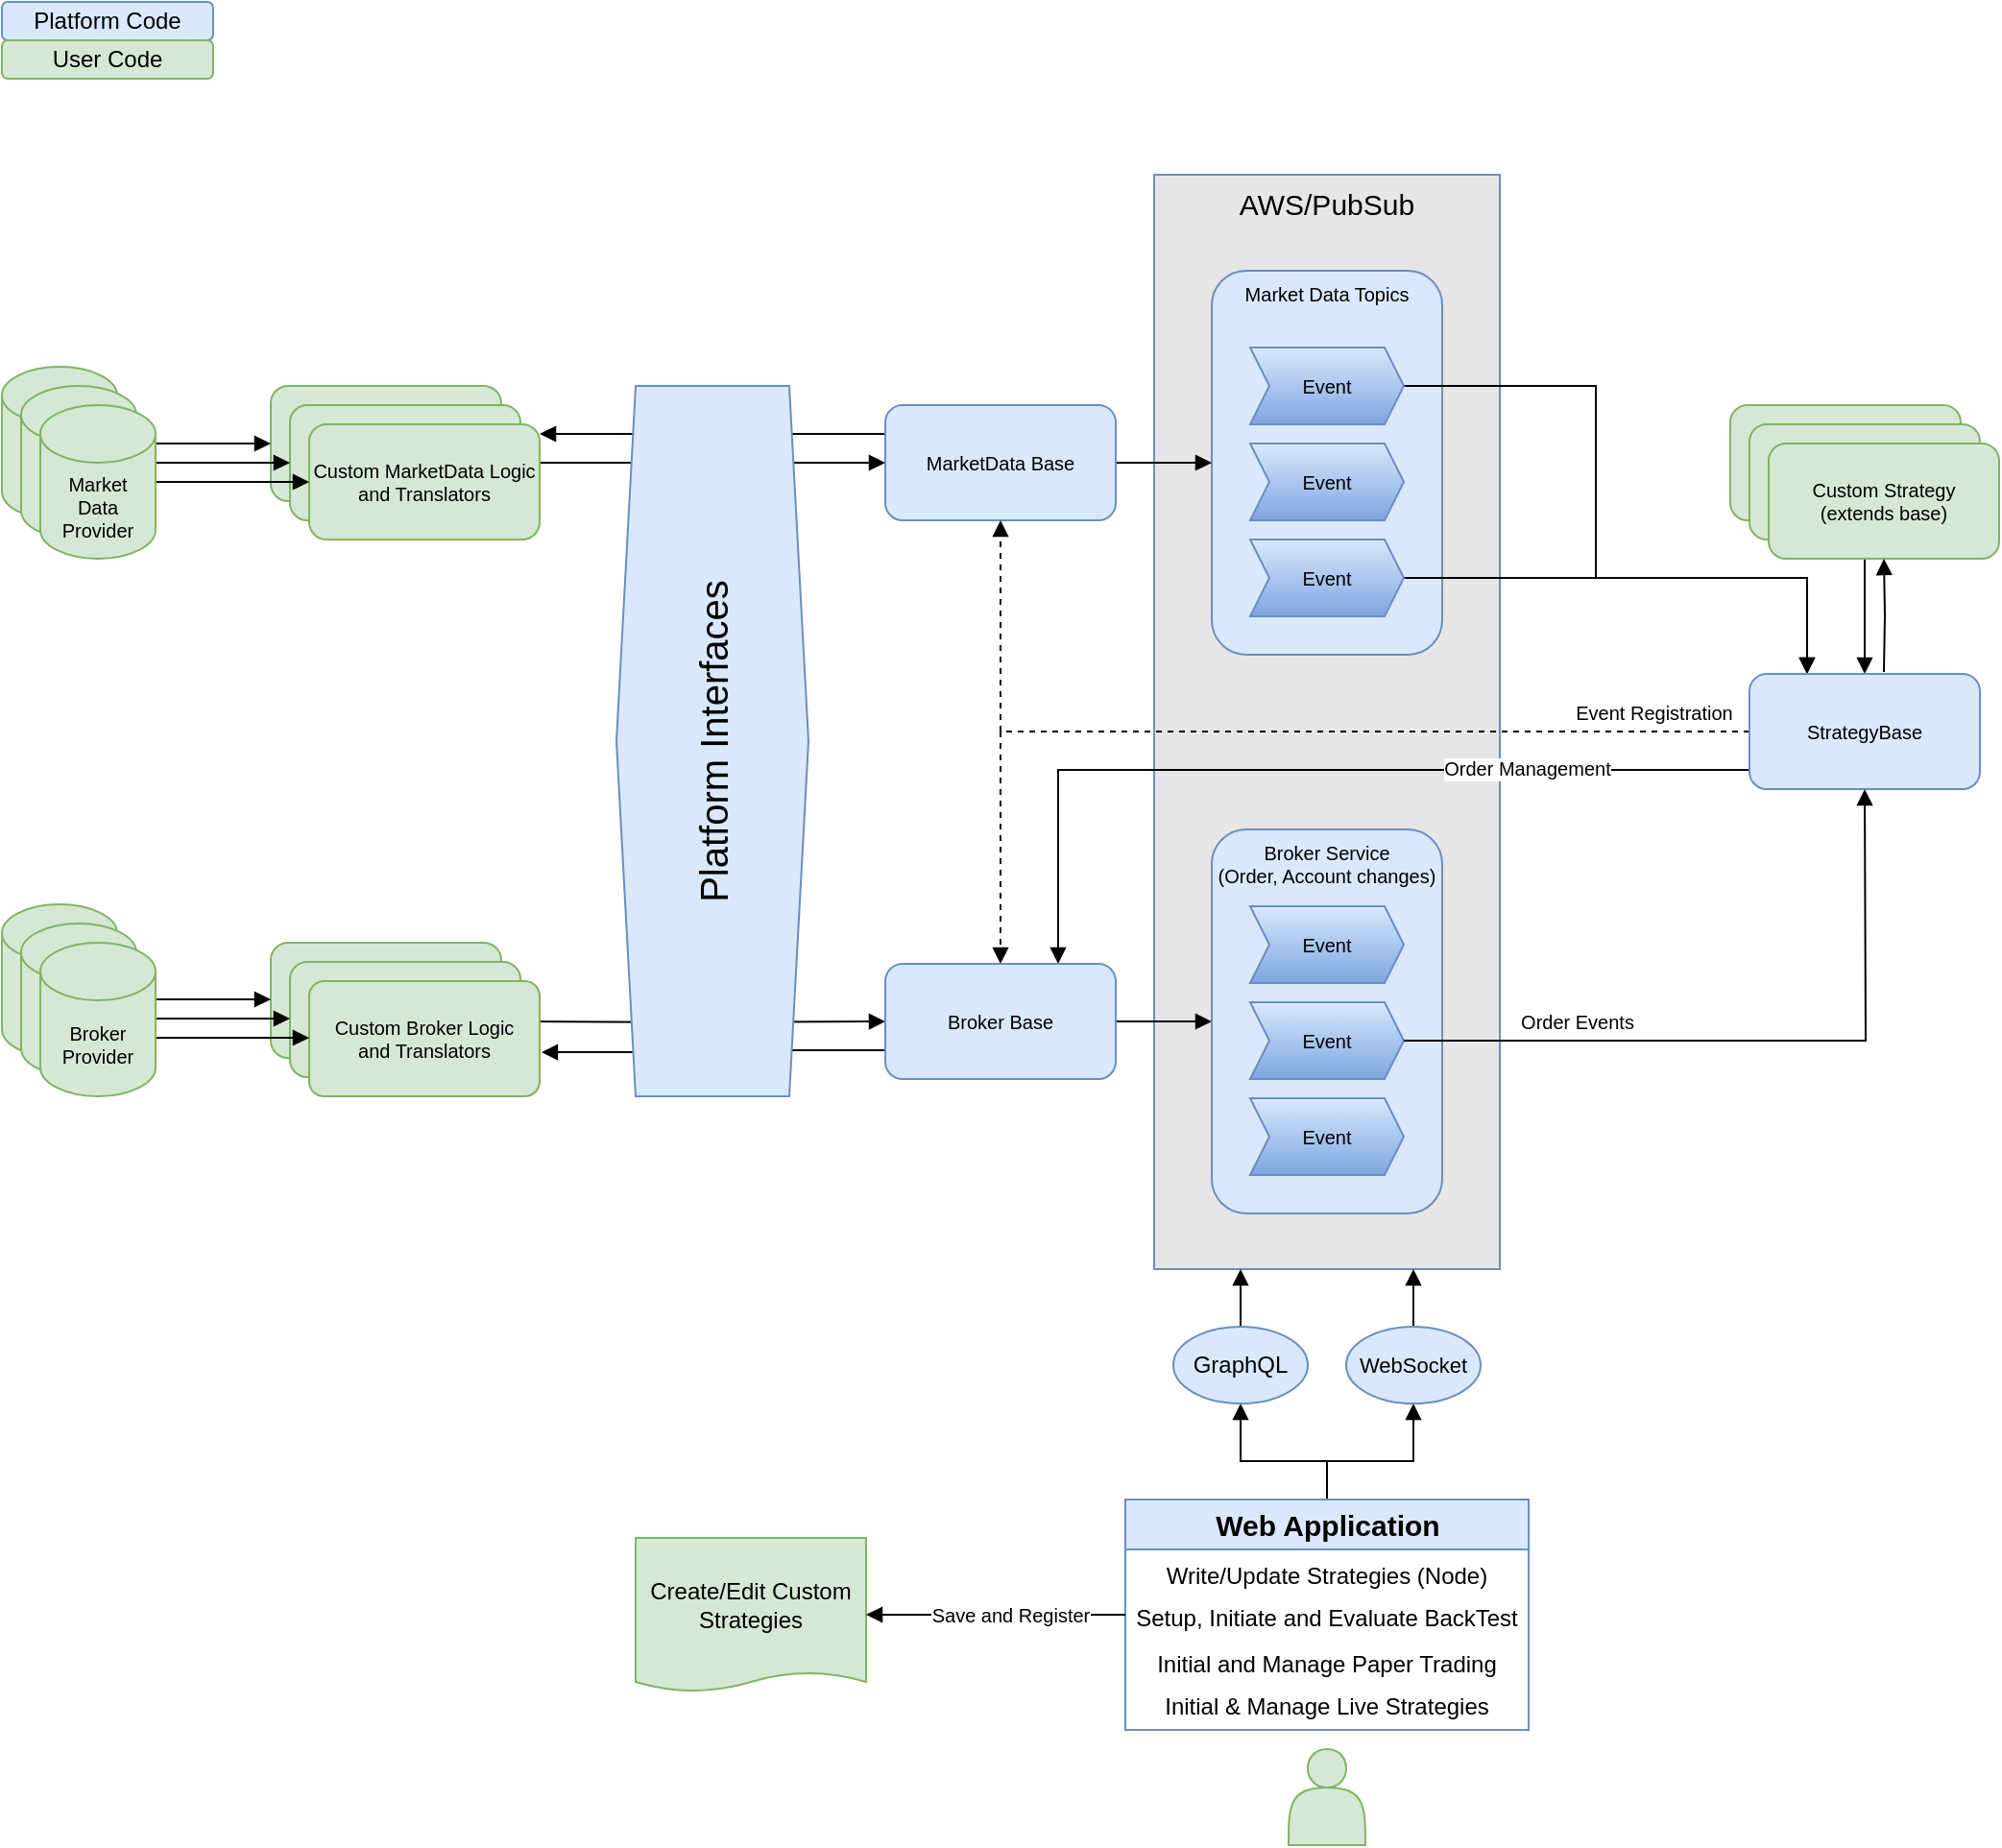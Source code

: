 <mxfile version="14.5.1" type="device" pages="4"><diagram id="AFcs30P2FQFb-mIZfQ9K" name="Overview"><mxGraphModel dx="1901" dy="1207" grid="1" gridSize="10" guides="1" tooltips="1" connect="1" arrows="1" fold="1" page="1" pageScale="1" pageWidth="850" pageHeight="1100" math="0" shadow="0"><root><mxCell id="PBsyl0sujRCFRRknU4OA-0"/><mxCell id="PBsyl0sujRCFRRknU4OA-1" parent="PBsyl0sujRCFRRknU4OA-0"/><mxCell id="il2iercRN8p4NBhenxj9-93" value="AWS/PubSub" style="rounded=0;whiteSpace=wrap;html=1;strokeColor=#6c8ebf;fillColor=#E6E6E6;fontSize=15;align=center;verticalAlign=top;" parent="PBsyl0sujRCFRRknU4OA-1" vertex="1"><mxGeometry x="630" y="120" width="180" height="570" as="geometry"/></mxCell><mxCell id="il2iercRN8p4NBhenxj9-69" style="edgeStyle=orthogonalEdgeStyle;rounded=0;orthogonalLoop=1;jettySize=auto;html=1;shadow=0;endArrow=block;fillColor=#D4E1F5;fontSize=10;" parent="PBsyl0sujRCFRRknU4OA-1" target="il2iercRN8p4NBhenxj9-61" edge="1"><mxGeometry relative="1" as="geometry"><mxPoint x="300" y="561" as="sourcePoint"/><mxPoint x="360" y="561" as="targetPoint"/></mxGeometry></mxCell><mxCell id="il2iercRN8p4NBhenxj9-65" value="Translation Layer&lt;br&gt;(User Code)" style="rounded=1;whiteSpace=wrap;html=1;strokeColor=#82b366;fillColor=#d5e8d4;fontSize=10;align=center;" parent="PBsyl0sujRCFRRknU4OA-1" vertex="1"><mxGeometry x="170" y="520" width="120" height="60" as="geometry"/></mxCell><mxCell id="il2iercRN8p4NBhenxj9-66" value="Translation Layer&lt;br&gt;(User Code)" style="rounded=1;whiteSpace=wrap;html=1;strokeColor=#82b366;fillColor=#d5e8d4;fontSize=10;align=center;" parent="PBsyl0sujRCFRRknU4OA-1" vertex="1"><mxGeometry x="180" y="530" width="120" height="60" as="geometry"/></mxCell><mxCell id="il2iercRN8p4NBhenxj9-67" value="Custom Broker Logic&lt;br&gt;and Translators" style="rounded=1;whiteSpace=wrap;html=1;strokeColor=#82b366;fillColor=#d5e8d4;fontSize=10;align=center;arcSize=13;" parent="PBsyl0sujRCFRRknU4OA-1" vertex="1"><mxGeometry x="190" y="540" width="120" height="60" as="geometry"/></mxCell><mxCell id="il2iercRN8p4NBhenxj9-80" style="edgeStyle=orthogonalEdgeStyle;curved=1;orthogonalLoop=1;jettySize=auto;html=1;shadow=0;endArrow=block;fillColor=#D4E1F5;fontSize=10;" parent="PBsyl0sujRCFRRknU4OA-1" edge="1"><mxGeometry relative="1" as="geometry"><mxPoint x="90" y="549.5" as="sourcePoint"/><mxPoint x="170" y="549.5" as="targetPoint"/></mxGeometry></mxCell><mxCell id="il2iercRN8p4NBhenxj9-81" style="edgeStyle=orthogonalEdgeStyle;curved=1;orthogonalLoop=1;jettySize=auto;html=1;shadow=0;endArrow=block;fillColor=#D4E1F5;fontSize=10;" parent="PBsyl0sujRCFRRknU4OA-1" edge="1"><mxGeometry relative="1" as="geometry"><mxPoint x="100" y="559.5" as="sourcePoint"/><mxPoint x="180" y="559.5" as="targetPoint"/></mxGeometry></mxCell><mxCell id="il2iercRN8p4NBhenxj9-82" style="edgeStyle=orthogonalEdgeStyle;curved=1;orthogonalLoop=1;jettySize=auto;html=1;shadow=0;endArrow=block;fillColor=#D4E1F5;fontSize=10;" parent="PBsyl0sujRCFRRknU4OA-1" edge="1"><mxGeometry relative="1" as="geometry"><mxPoint x="110" y="569.5" as="sourcePoint"/><mxPoint x="190" y="569.5" as="targetPoint"/></mxGeometry></mxCell><mxCell id="il2iercRN8p4NBhenxj9-29" value="Custom Strategy&lt;br&gt;(extends base)" style="rounded=1;whiteSpace=wrap;html=1;strokeColor=#82b366;fillColor=#d5e8d4;fontSize=10;align=center;" parent="PBsyl0sujRCFRRknU4OA-1" vertex="1"><mxGeometry x="930" y="240" width="120" height="60" as="geometry"/></mxCell><mxCell id="il2iercRN8p4NBhenxj9-50" style="edgeStyle=orthogonalEdgeStyle;rounded=0;orthogonalLoop=1;jettySize=auto;html=1;shadow=0;endArrow=block;fillColor=#D4E1F5;fontSize=10;" parent="PBsyl0sujRCFRRknU4OA-1" source="il2iercRN8p4NBhenxj9-35" target="il2iercRN8p4NBhenxj9-34" edge="1"><mxGeometry relative="1" as="geometry"/></mxCell><mxCell id="il2iercRN8p4NBhenxj9-35" value="Custom Strategy&lt;br&gt;(extends base)" style="rounded=1;whiteSpace=wrap;html=1;strokeColor=#82b366;fillColor=#d5e8d4;fontSize=10;align=center;" parent="PBsyl0sujRCFRRknU4OA-1" vertex="1"><mxGeometry x="940" y="250" width="120" height="60" as="geometry"/></mxCell><mxCell id="il2iercRN8p4NBhenxj9-38" value="Custom Strategy&lt;br&gt;(extends base)" style="rounded=1;whiteSpace=wrap;html=1;strokeColor=#82b366;fillColor=#d5e8d4;fontSize=10;align=center;" parent="PBsyl0sujRCFRRknU4OA-1" vertex="1"><mxGeometry x="950" y="260" width="120" height="60" as="geometry"/></mxCell><mxCell id="il2iercRN8p4NBhenxj9-42" value="Market Data Topics" style="rounded=1;whiteSpace=wrap;html=1;strokeColor=#6c8ebf;fillColor=#dae8fc;fontSize=10;align=center;verticalAlign=top;" parent="PBsyl0sujRCFRRknU4OA-1" vertex="1"><mxGeometry x="660" y="170" width="120" height="200" as="geometry"/></mxCell><mxCell id="il2iercRN8p4NBhenxj9-5" style="edgeStyle=orthogonalEdgeStyle;orthogonalLoop=1;jettySize=auto;html=1;shadow=0;endArrow=block;fillColor=#D4E1F5;fontSize=10;exitX=1;exitY=0.5;exitDx=0;exitDy=0;rounded=0;" parent="PBsyl0sujRCFRRknU4OA-1" source="il2iercRN8p4NBhenxj9-6" target="il2iercRN8p4NBhenxj9-12" edge="1"><mxGeometry relative="1" as="geometry"/></mxCell><mxCell id="il2iercRN8p4NBhenxj9-0" value="Translation Layer&lt;br&gt;(User Code)" style="rounded=1;whiteSpace=wrap;html=1;strokeColor=#82b366;fillColor=#d5e8d4;fontSize=10;align=center;" parent="PBsyl0sujRCFRRknU4OA-1" vertex="1"><mxGeometry x="170" y="230" width="120" height="60" as="geometry"/></mxCell><mxCell id="il2iercRN8p4NBhenxj9-2" style="edgeStyle=orthogonalEdgeStyle;curved=1;orthogonalLoop=1;jettySize=auto;html=1;shadow=0;endArrow=block;fillColor=#D4E1F5;fontSize=10;" parent="PBsyl0sujRCFRRknU4OA-1" source="il2iercRN8p4NBhenxj9-1" target="il2iercRN8p4NBhenxj9-0" edge="1"><mxGeometry relative="1" as="geometry"/></mxCell><mxCell id="il2iercRN8p4NBhenxj9-1" value="Market&lt;br&gt;Data Provider" style="shape=cylinder3;whiteSpace=wrap;html=1;boundedLbl=1;backgroundOutline=1;size=15;strokeColor=#82b366;fillColor=#d5e8d4;fontSize=10;align=center;" parent="PBsyl0sujRCFRRknU4OA-1" vertex="1"><mxGeometry x="30" y="220" width="60" height="80" as="geometry"/></mxCell><mxCell id="il2iercRN8p4NBhenxj9-6" value="Translation Layer&lt;br&gt;(User Code)" style="rounded=1;whiteSpace=wrap;html=1;strokeColor=#82b366;fillColor=#d5e8d4;fontSize=10;align=center;" parent="PBsyl0sujRCFRRknU4OA-1" vertex="1"><mxGeometry x="180" y="240" width="120" height="60" as="geometry"/></mxCell><mxCell id="il2iercRN8p4NBhenxj9-7" style="edgeStyle=orthogonalEdgeStyle;curved=1;orthogonalLoop=1;jettySize=auto;html=1;shadow=0;endArrow=block;fillColor=#D4E1F5;fontSize=10;" parent="PBsyl0sujRCFRRknU4OA-1" source="il2iercRN8p4NBhenxj9-8" target="il2iercRN8p4NBhenxj9-6" edge="1"><mxGeometry relative="1" as="geometry"/></mxCell><mxCell id="il2iercRN8p4NBhenxj9-8" value="Market&lt;br&gt;Data Provider" style="shape=cylinder3;whiteSpace=wrap;html=1;boundedLbl=1;backgroundOutline=1;size=15;strokeColor=#82b366;fillColor=#d5e8d4;fontSize=10;align=center;" parent="PBsyl0sujRCFRRknU4OA-1" vertex="1"><mxGeometry x="40" y="230" width="60" height="80" as="geometry"/></mxCell><mxCell id="il2iercRN8p4NBhenxj9-9" value="Custom MarketData Logic&lt;br&gt;and Translators" style="rounded=1;whiteSpace=wrap;html=1;strokeColor=#82b366;fillColor=#d5e8d4;fontSize=10;align=center;" parent="PBsyl0sujRCFRRknU4OA-1" vertex="1"><mxGeometry x="190" y="250" width="120" height="60" as="geometry"/></mxCell><mxCell id="il2iercRN8p4NBhenxj9-10" style="edgeStyle=orthogonalEdgeStyle;curved=1;orthogonalLoop=1;jettySize=auto;html=1;shadow=0;endArrow=block;fillColor=#D4E1F5;fontSize=10;" parent="PBsyl0sujRCFRRknU4OA-1" source="il2iercRN8p4NBhenxj9-11" target="il2iercRN8p4NBhenxj9-9" edge="1"><mxGeometry relative="1" as="geometry"/></mxCell><mxCell id="il2iercRN8p4NBhenxj9-11" value="Market&lt;br&gt;Data Provider" style="shape=cylinder3;whiteSpace=wrap;html=1;boundedLbl=1;backgroundOutline=1;size=15;strokeColor=#82b366;fillColor=#d5e8d4;fontSize=10;align=center;" parent="PBsyl0sujRCFRRknU4OA-1" vertex="1"><mxGeometry x="50" y="240" width="60" height="80" as="geometry"/></mxCell><mxCell id="il2iercRN8p4NBhenxj9-43" style="edgeStyle=orthogonalEdgeStyle;curved=1;orthogonalLoop=1;jettySize=auto;html=1;shadow=0;endArrow=block;fillColor=#D4E1F5;fontSize=10;" parent="PBsyl0sujRCFRRknU4OA-1" source="il2iercRN8p4NBhenxj9-12" target="il2iercRN8p4NBhenxj9-42" edge="1"><mxGeometry relative="1" as="geometry"/></mxCell><mxCell id="il2iercRN8p4NBhenxj9-76" style="edgeStyle=orthogonalEdgeStyle;rounded=0;orthogonalLoop=1;jettySize=auto;html=1;exitX=0;exitY=0.25;exitDx=0;exitDy=0;shadow=0;endArrow=block;fillColor=#D4E1F5;fontSize=20;" parent="PBsyl0sujRCFRRknU4OA-1" source="il2iercRN8p4NBhenxj9-12" target="il2iercRN8p4NBhenxj9-9" edge="1"><mxGeometry relative="1" as="geometry"><Array as="points"><mxPoint x="360" y="255"/><mxPoint x="360" y="255"/></Array></mxGeometry></mxCell><mxCell id="il2iercRN8p4NBhenxj9-12" value="MarketData Base" style="rounded=1;whiteSpace=wrap;html=1;strokeColor=#6c8ebf;fillColor=#dae8fc;fontSize=10;align=center;" parent="PBsyl0sujRCFRRknU4OA-1" vertex="1"><mxGeometry x="490" y="240" width="120" height="60" as="geometry"/></mxCell><mxCell id="il2iercRN8p4NBhenxj9-46" style="edgeStyle=orthogonalEdgeStyle;rounded=0;orthogonalLoop=1;jettySize=auto;html=1;entryX=0.25;entryY=0;entryDx=0;entryDy=0;shadow=0;endArrow=block;fillColor=#D4E1F5;fontSize=10;" parent="PBsyl0sujRCFRRknU4OA-1" source="il2iercRN8p4NBhenxj9-15" target="il2iercRN8p4NBhenxj9-34" edge="1"><mxGeometry relative="1" as="geometry"><Array as="points"><mxPoint x="860" y="230"/><mxPoint x="860" y="330"/><mxPoint x="970" y="330"/></Array></mxGeometry></mxCell><mxCell id="il2iercRN8p4NBhenxj9-15" value="Event" style="shape=step;perimeter=stepPerimeter;whiteSpace=wrap;html=1;fixedSize=1;strokeColor=#6c8ebf;fillColor=#dae8fc;fontSize=10;align=center;size=10;gradientColor=#7ea6e0;" parent="PBsyl0sujRCFRRknU4OA-1" vertex="1"><mxGeometry x="680" y="210" width="80" height="40" as="geometry"/></mxCell><mxCell id="il2iercRN8p4NBhenxj9-16" value="Event" style="shape=step;perimeter=stepPerimeter;whiteSpace=wrap;html=1;fixedSize=1;strokeColor=#6c8ebf;fillColor=#dae8fc;fontSize=10;align=center;size=10;gradientColor=#7ea6e0;" parent="PBsyl0sujRCFRRknU4OA-1" vertex="1"><mxGeometry x="680" y="260" width="80" height="40" as="geometry"/></mxCell><mxCell id="il2iercRN8p4NBhenxj9-48" style="edgeStyle=orthogonalEdgeStyle;rounded=0;orthogonalLoop=1;jettySize=auto;html=1;entryX=0.25;entryY=0;entryDx=0;entryDy=0;shadow=0;endArrow=block;fillColor=#D4E1F5;fontSize=10;" parent="PBsyl0sujRCFRRknU4OA-1" source="il2iercRN8p4NBhenxj9-18" target="il2iercRN8p4NBhenxj9-34" edge="1"><mxGeometry relative="1" as="geometry"><Array as="points"><mxPoint x="970" y="330"/></Array></mxGeometry></mxCell><mxCell id="il2iercRN8p4NBhenxj9-18" value="Event" style="shape=step;perimeter=stepPerimeter;whiteSpace=wrap;html=1;fixedSize=1;strokeColor=#6c8ebf;fillColor=#dae8fc;fontSize=10;align=center;size=10;gradientColor=#7ea6e0;" parent="PBsyl0sujRCFRRknU4OA-1" vertex="1"><mxGeometry x="680" y="310" width="80" height="40" as="geometry"/></mxCell><mxCell id="il2iercRN8p4NBhenxj9-44" style="edgeStyle=orthogonalEdgeStyle;orthogonalLoop=1;jettySize=auto;html=1;shadow=0;endArrow=block;fillColor=#D4E1F5;fontSize=10;rounded=0;dashed=1;entryX=0.5;entryY=1;entryDx=0;entryDy=0;exitX=0;exitY=0.5;exitDx=0;exitDy=0;" parent="PBsyl0sujRCFRRknU4OA-1" source="il2iercRN8p4NBhenxj9-34" target="il2iercRN8p4NBhenxj9-12" edge="1"><mxGeometry relative="1" as="geometry"><mxPoint x="550" y="310" as="targetPoint"/><Array as="points"><mxPoint x="550" y="410"/></Array></mxGeometry></mxCell><mxCell id="il2iercRN8p4NBhenxj9-45" value="Event Registration" style="edgeLabel;html=1;align=center;verticalAlign=middle;resizable=0;points=[];fontSize=10;" parent="il2iercRN8p4NBhenxj9-44" vertex="1" connectable="0"><mxGeometry x="-0.253" relative="1" as="geometry"><mxPoint x="137" y="-10" as="offset"/></mxGeometry></mxCell><mxCell id="il2iercRN8p4NBhenxj9-84" style="edgeStyle=orthogonalEdgeStyle;rounded=0;orthogonalLoop=1;jettySize=auto;html=1;shadow=0;endArrow=block;fillColor=#D4E1F5;fontSize=20;dashed=1;" parent="PBsyl0sujRCFRRknU4OA-1" source="il2iercRN8p4NBhenxj9-34" target="il2iercRN8p4NBhenxj9-61" edge="1"><mxGeometry relative="1" as="geometry"/></mxCell><mxCell id="il2iercRN8p4NBhenxj9-85" style="edgeStyle=orthogonalEdgeStyle;rounded=0;orthogonalLoop=1;jettySize=auto;html=1;shadow=0;endArrow=block;fillColor=#D4E1F5;fontSize=20;entryX=0.5;entryY=1;entryDx=0;entryDy=0;" parent="PBsyl0sujRCFRRknU4OA-1" target="il2iercRN8p4NBhenxj9-38" edge="1"><mxGeometry relative="1" as="geometry"><mxPoint x="1010" y="379" as="sourcePoint"/></mxGeometry></mxCell><mxCell id="il2iercRN8p4NBhenxj9-91" style="edgeStyle=orthogonalEdgeStyle;rounded=0;orthogonalLoop=1;jettySize=auto;html=1;entryX=0.75;entryY=0;entryDx=0;entryDy=0;shadow=0;endArrow=block;fillColor=#D4E1F5;fontSize=10;" parent="PBsyl0sujRCFRRknU4OA-1" source="il2iercRN8p4NBhenxj9-34" target="il2iercRN8p4NBhenxj9-61" edge="1"><mxGeometry relative="1" as="geometry"><Array as="points"><mxPoint x="580" y="430"/></Array></mxGeometry></mxCell><mxCell id="il2iercRN8p4NBhenxj9-92" value="Order Management" style="edgeLabel;html=1;align=center;verticalAlign=middle;resizable=0;points=[];fontSize=10;" parent="il2iercRN8p4NBhenxj9-91" vertex="1" connectable="0"><mxGeometry x="-0.497" y="-1" relative="1" as="geometry"><mxPoint as="offset"/></mxGeometry></mxCell><mxCell id="il2iercRN8p4NBhenxj9-34" value="StrategyBase" style="rounded=1;whiteSpace=wrap;html=1;strokeColor=#6c8ebf;fillColor=#dae8fc;fontSize=10;align=center;" parent="PBsyl0sujRCFRRknU4OA-1" vertex="1"><mxGeometry x="940" y="380" width="120" height="60" as="geometry"/></mxCell><mxCell id="il2iercRN8p4NBhenxj9-79" style="edgeStyle=orthogonalEdgeStyle;rounded=0;orthogonalLoop=1;jettySize=auto;html=1;exitX=0;exitY=0.75;exitDx=0;exitDy=0;shadow=0;endArrow=block;fillColor=#D4E1F5;fontSize=20;entryX=1.008;entryY=0.617;entryDx=0;entryDy=0;entryPerimeter=0;" parent="PBsyl0sujRCFRRknU4OA-1" source="il2iercRN8p4NBhenxj9-61" target="il2iercRN8p4NBhenxj9-67" edge="1"><mxGeometry relative="1" as="geometry"/></mxCell><mxCell id="il2iercRN8p4NBhenxj9-83" style="edgeStyle=orthogonalEdgeStyle;rounded=0;orthogonalLoop=1;jettySize=auto;html=1;entryX=0;entryY=0.5;entryDx=0;entryDy=0;shadow=0;endArrow=block;fillColor=#D4E1F5;fontSize=20;" parent="PBsyl0sujRCFRRknU4OA-1" source="il2iercRN8p4NBhenxj9-61" target="il2iercRN8p4NBhenxj9-71" edge="1"><mxGeometry relative="1" as="geometry"/></mxCell><mxCell id="il2iercRN8p4NBhenxj9-61" value="Broker Base" style="rounded=1;whiteSpace=wrap;html=1;strokeColor=#6c8ebf;fillColor=#dae8fc;fontSize=10;align=center;" parent="PBsyl0sujRCFRRknU4OA-1" vertex="1"><mxGeometry x="490" y="531" width="120" height="60" as="geometry"/></mxCell><mxCell id="il2iercRN8p4NBhenxj9-62" value="Market&lt;br&gt;Data Provider" style="shape=cylinder3;whiteSpace=wrap;html=1;boundedLbl=1;backgroundOutline=1;size=15;strokeColor=#82b366;fillColor=#d5e8d4;fontSize=10;align=center;" parent="PBsyl0sujRCFRRknU4OA-1" vertex="1"><mxGeometry x="30" y="500" width="60" height="80" as="geometry"/></mxCell><mxCell id="il2iercRN8p4NBhenxj9-63" value="Market&lt;br&gt;Data Provider" style="shape=cylinder3;whiteSpace=wrap;html=1;boundedLbl=1;backgroundOutline=1;size=15;strokeColor=#82b366;fillColor=#d5e8d4;fontSize=10;align=center;" parent="PBsyl0sujRCFRRknU4OA-1" vertex="1"><mxGeometry x="40" y="510" width="60" height="80" as="geometry"/></mxCell><mxCell id="il2iercRN8p4NBhenxj9-64" value="Broker Provider" style="shape=cylinder3;whiteSpace=wrap;html=1;boundedLbl=1;backgroundOutline=1;size=15;strokeColor=#82b366;fillColor=#d5e8d4;fontSize=10;align=center;" parent="PBsyl0sujRCFRRknU4OA-1" vertex="1"><mxGeometry x="50" y="520" width="60" height="80" as="geometry"/></mxCell><mxCell id="il2iercRN8p4NBhenxj9-4" value="Platform Interfaces" style="shape=hexagon;perimeter=hexagonPerimeter2;whiteSpace=wrap;html=1;fixedSize=1;strokeColor=#6c8ebf;fillColor=#dae8fc;fontSize=20;align=center;size=10;horizontal=0;" parent="PBsyl0sujRCFRRknU4OA-1" vertex="1"><mxGeometry x="350" y="230" width="100" height="370" as="geometry"/></mxCell><mxCell id="il2iercRN8p4NBhenxj9-71" value="Broker Service&lt;br&gt;(Order, Account changes)" style="rounded=1;whiteSpace=wrap;html=1;strokeColor=#6c8ebf;fillColor=#dae8fc;fontSize=10;align=center;verticalAlign=top;" parent="PBsyl0sujRCFRRknU4OA-1" vertex="1"><mxGeometry x="660" y="461" width="120" height="200" as="geometry"/></mxCell><mxCell id="il2iercRN8p4NBhenxj9-72" value="Event" style="shape=step;perimeter=stepPerimeter;whiteSpace=wrap;html=1;fixedSize=1;strokeColor=#6c8ebf;fillColor=#dae8fc;fontSize=10;align=center;size=10;gradientColor=#7ea6e0;" parent="PBsyl0sujRCFRRknU4OA-1" vertex="1"><mxGeometry x="680" y="501" width="80" height="40" as="geometry"/></mxCell><mxCell id="il2iercRN8p4NBhenxj9-73" value="Event" style="shape=step;perimeter=stepPerimeter;whiteSpace=wrap;html=1;fixedSize=1;strokeColor=#6c8ebf;fillColor=#dae8fc;fontSize=10;align=center;size=10;gradientColor=#7ea6e0;" parent="PBsyl0sujRCFRRknU4OA-1" vertex="1"><mxGeometry x="680" y="551" width="80" height="40" as="geometry"/></mxCell><mxCell id="il2iercRN8p4NBhenxj9-74" value="Event" style="shape=step;perimeter=stepPerimeter;whiteSpace=wrap;html=1;fixedSize=1;strokeColor=#6c8ebf;fillColor=#dae8fc;fontSize=10;align=center;size=10;gradientColor=#7ea6e0;" parent="PBsyl0sujRCFRRknU4OA-1" vertex="1"><mxGeometry x="680" y="601" width="80" height="40" as="geometry"/></mxCell><mxCell id="il2iercRN8p4NBhenxj9-86" style="edgeStyle=orthogonalEdgeStyle;rounded=0;orthogonalLoop=1;jettySize=auto;html=1;shadow=0;endArrow=block;fillColor=#D4E1F5;fontSize=20;" parent="PBsyl0sujRCFRRknU4OA-1" source="il2iercRN8p4NBhenxj9-73" edge="1"><mxGeometry relative="1" as="geometry"><mxPoint x="1000" y="440" as="targetPoint"/></mxGeometry></mxCell><mxCell id="il2iercRN8p4NBhenxj9-88" value="Order Events" style="edgeLabel;html=1;align=center;verticalAlign=middle;resizable=0;points=[];fontSize=10;" parent="il2iercRN8p4NBhenxj9-86" vertex="1" connectable="0"><mxGeometry x="-0.24" y="-1" relative="1" as="geometry"><mxPoint x="-51" y="-11" as="offset"/></mxGeometry></mxCell><mxCell id="Gre_Co2M2HLAijswPXKm-0" value="Platform Code" style="rounded=1;whiteSpace=wrap;html=1;align=center;verticalAlign=middle;fillColor=#dae8fc;strokeColor=#6c8ebf;horizontal=1;fontSize=12;" parent="PBsyl0sujRCFRRknU4OA-1" vertex="1"><mxGeometry x="30" y="30" width="110" height="20" as="geometry"/></mxCell><mxCell id="Gre_Co2M2HLAijswPXKm-1" value="User Code" style="rounded=1;whiteSpace=wrap;html=1;align=center;verticalAlign=middle;fillColor=#d5e8d4;strokeColor=#82b366;horizontal=1;fontSize=12;" parent="PBsyl0sujRCFRRknU4OA-1" vertex="1"><mxGeometry x="30" y="50" width="110" height="20" as="geometry"/></mxCell><mxCell id="Gre_Co2M2HLAijswPXKm-2" value="" style="shape=actor;whiteSpace=wrap;html=1;strokeColor=#82b366;fillColor=#d5e8d4;fontSize=12;align=center;" parent="PBsyl0sujRCFRRknU4OA-1" vertex="1"><mxGeometry x="700" y="940" width="40" height="50" as="geometry"/></mxCell><mxCell id="t64jnpO1GxcBtKU_LE8L-7" style="edgeStyle=orthogonalEdgeStyle;rounded=0;orthogonalLoop=1;jettySize=auto;html=1;entryX=0.5;entryY=1;entryDx=0;entryDy=0;shadow=0;endArrow=block;fillColor=#D4E1F5;fontSize=12;fontColor=#000000;" parent="PBsyl0sujRCFRRknU4OA-1" source="Gre_Co2M2HLAijswPXKm-4" target="t64jnpO1GxcBtKU_LE8L-0" edge="1"><mxGeometry relative="1" as="geometry"><Array as="points"><mxPoint x="720" y="790"/><mxPoint x="675" y="790"/></Array></mxGeometry></mxCell><mxCell id="t64jnpO1GxcBtKU_LE8L-8" style="edgeStyle=orthogonalEdgeStyle;rounded=0;orthogonalLoop=1;jettySize=auto;html=1;entryX=0.5;entryY=1;entryDx=0;entryDy=0;shadow=0;endArrow=block;fillColor=#D4E1F5;fontSize=12;fontColor=#000000;" parent="PBsyl0sujRCFRRknU4OA-1" source="Gre_Co2M2HLAijswPXKm-4" target="t64jnpO1GxcBtKU_LE8L-2" edge="1"><mxGeometry relative="1" as="geometry"><Array as="points"><mxPoint x="720" y="790"/><mxPoint x="765" y="790"/></Array></mxGeometry></mxCell><mxCell id="Gre_Co2M2HLAijswPXKm-4" value="Web Application" style="swimlane;fontStyle=1;childLayout=stackLayout;horizontal=1;startSize=26;fillColor=#dae8fc;horizontalStack=0;resizeParent=1;resizeParentMax=0;resizeLast=0;collapsible=1;marginBottom=0;strokeColor=#6c8ebf;fontSize=15;align=center;html=1;" parent="PBsyl0sujRCFRRknU4OA-1" vertex="1"><mxGeometry x="615" y="810" width="210" height="120" as="geometry"/></mxCell><mxCell id="Gre_Co2M2HLAijswPXKm-5" value="Write/Update Strategies (Node)" style="text;strokeColor=none;fillColor=none;align=center;verticalAlign=top;spacingLeft=4;spacingRight=4;overflow=hidden;rotatable=0;points=[[0,0.5],[1,0.5]];portConstraint=eastwest;" parent="Gre_Co2M2HLAijswPXKm-4" vertex="1"><mxGeometry y="26" width="210" height="22" as="geometry"/></mxCell><mxCell id="Gre_Co2M2HLAijswPXKm-6" value="Setup, Initiate and Evaluate BackTest" style="text;strokeColor=none;fillColor=none;align=center;verticalAlign=top;spacingLeft=4;spacingRight=4;overflow=hidden;rotatable=0;points=[[0,0.5],[1,0.5]];portConstraint=eastwest;" parent="Gre_Co2M2HLAijswPXKm-4" vertex="1"><mxGeometry y="48" width="210" height="24" as="geometry"/></mxCell><mxCell id="Gre_Co2M2HLAijswPXKm-7" value="Initial and Manage Paper Trading" style="text;strokeColor=none;fillColor=none;align=center;verticalAlign=top;spacingLeft=4;spacingRight=4;overflow=hidden;rotatable=0;points=[[0,0.5],[1,0.5]];portConstraint=eastwest;" parent="Gre_Co2M2HLAijswPXKm-4" vertex="1"><mxGeometry y="72" width="210" height="22" as="geometry"/></mxCell><mxCell id="Gre_Co2M2HLAijswPXKm-8" value="Initial &amp; Manage Live Strategies" style="text;strokeColor=none;fillColor=none;align=center;verticalAlign=top;spacingLeft=4;spacingRight=4;overflow=hidden;rotatable=0;points=[[0,0.5],[1,0.5]];portConstraint=eastwest;" parent="Gre_Co2M2HLAijswPXKm-4" vertex="1"><mxGeometry y="94" width="210" height="26" as="geometry"/></mxCell><mxCell id="Gre_Co2M2HLAijswPXKm-11" value="Create/Edit Custom Strategies" style="shape=document;whiteSpace=wrap;html=1;boundedLbl=1;strokeColor=#82b366;fillColor=#d5e8d4;fontSize=12;align=center;size=0.125;" parent="PBsyl0sujRCFRRknU4OA-1" vertex="1"><mxGeometry x="360" y="830" width="120" height="80" as="geometry"/></mxCell><mxCell id="Gre_Co2M2HLAijswPXKm-12" style="edgeStyle=orthogonalEdgeStyle;rounded=0;orthogonalLoop=1;jettySize=auto;html=1;shadow=0;endArrow=block;fillColor=#D4E1F5;fontSize=15;" parent="PBsyl0sujRCFRRknU4OA-1" source="Gre_Co2M2HLAijswPXKm-6" target="Gre_Co2M2HLAijswPXKm-11" edge="1"><mxGeometry relative="1" as="geometry"/></mxCell><mxCell id="Gre_Co2M2HLAijswPXKm-13" value="Save and Register" style="edgeLabel;html=1;align=center;verticalAlign=middle;resizable=0;points=[];fontSize=10;" parent="Gre_Co2M2HLAijswPXKm-12" vertex="1" connectable="0"><mxGeometry x="0.167" y="1" relative="1" as="geometry"><mxPoint x="19" y="-1" as="offset"/></mxGeometry></mxCell><mxCell id="t64jnpO1GxcBtKU_LE8L-6" style="edgeStyle=orthogonalEdgeStyle;rounded=0;orthogonalLoop=1;jettySize=auto;html=1;exitX=0.5;exitY=0;exitDx=0;exitDy=0;entryX=0.25;entryY=1;entryDx=0;entryDy=0;shadow=0;endArrow=block;fillColor=#D4E1F5;fontSize=12;fontColor=#000000;" parent="PBsyl0sujRCFRRknU4OA-1" source="t64jnpO1GxcBtKU_LE8L-0" target="il2iercRN8p4NBhenxj9-93" edge="1"><mxGeometry relative="1" as="geometry"/></mxCell><mxCell id="t64jnpO1GxcBtKU_LE8L-0" value="GraphQL" style="ellipse;whiteSpace=wrap;html=1;rounded=1;shadow=0;strokeColor=#6c8ebf;fillColor=#dae8fc;fontSize=12;align=center;" parent="PBsyl0sujRCFRRknU4OA-1" vertex="1"><mxGeometry x="640" y="720" width="70" height="40" as="geometry"/></mxCell><mxCell id="t64jnpO1GxcBtKU_LE8L-5" style="edgeStyle=orthogonalEdgeStyle;rounded=0;orthogonalLoop=1;jettySize=auto;html=1;exitX=0.5;exitY=0;exitDx=0;exitDy=0;entryX=0.75;entryY=1;entryDx=0;entryDy=0;shadow=0;endArrow=block;fillColor=#D4E1F5;fontSize=12;fontColor=#000000;" parent="PBsyl0sujRCFRRknU4OA-1" source="t64jnpO1GxcBtKU_LE8L-2" target="il2iercRN8p4NBhenxj9-93" edge="1"><mxGeometry relative="1" as="geometry"/></mxCell><mxCell id="t64jnpO1GxcBtKU_LE8L-2" value="WebSocket" style="ellipse;whiteSpace=wrap;html=1;rounded=1;shadow=0;strokeColor=#6c8ebf;fillColor=#dae8fc;fontSize=11;align=center;" parent="PBsyl0sujRCFRRknU4OA-1" vertex="1"><mxGeometry x="730" y="720" width="70" height="40" as="geometry"/></mxCell></root></mxGraphModel></diagram><diagram id="C5RBs43oDa-KdzZeNtuy" name="Strategy Structure"><mxGraphModel dx="1426" dy="2074" grid="1" gridSize="10" guides="1" tooltips="1" connect="1" arrows="1" fold="1" page="1" pageScale="1" pageWidth="827" pageHeight="1169" math="0" shadow="0"><root><mxCell id="WIyWlLk6GJQsqaUBKTNV-0"/><mxCell id="WIyWlLk6GJQsqaUBKTNV-1" parent="WIyWlLk6GJQsqaUBKTNV-0"/><mxCell id="Ac_cnSVsYamRfdGsZJXh-107" value="" style="rounded=1;whiteSpace=wrap;html=1;align=center;verticalAlign=top;fillColor=#dae8fc;strokeColor=#6c8ebf;horizontal=1;" parent="WIyWlLk6GJQsqaUBKTNV-1" vertex="1"><mxGeometry x="420" y="110" width="280" height="150" as="geometry"/></mxCell><mxCell id="Ac_cnSVsYamRfdGsZJXh-80" style="edgeStyle=orthogonalEdgeStyle;rounded=0;orthogonalLoop=1;jettySize=auto;html=1;entryX=0.441;entryY=0;entryDx=0;entryDy=0;fontSize=10;exitX=0.441;exitY=1;exitDx=0;exitDy=0;exitPerimeter=0;entryPerimeter=0;" parent="WIyWlLk6GJQsqaUBKTNV-1" source="Ac_cnSVsYamRfdGsZJXh-1" target="Ac_cnSVsYamRfdGsZJXh-15" edge="1"><mxGeometry relative="1" as="geometry"/></mxCell><mxCell id="Ac_cnSVsYamRfdGsZJXh-1" value="brokerBase.ts" style="rounded=1;whiteSpace=wrap;html=1;align=center;verticalAlign=top;fillColor=#dae8fc;strokeColor=#6c8ebf;horizontal=1;fontSize=16;" parent="WIyWlLk6GJQsqaUBKTNV-1" vertex="1"><mxGeometry x="80" y="340" width="270" height="160" as="geometry"/></mxCell><mxCell id="Ac_cnSVsYamRfdGsZJXh-5" value="Broker API/WS" style="shape=cylinder3;whiteSpace=wrap;html=1;boundedLbl=1;backgroundOutline=1;size=15;fillColor=#f5f5f5;align=center;fontColor=#333333;strokeColor=#4D9900;" parent="WIyWlLk6GJQsqaUBKTNV-1" vertex="1"><mxGeometry x="165" y="1000" width="100" height="90" as="geometry"/></mxCell><mxCell id="Ac_cnSVsYamRfdGsZJXh-47" style="edgeStyle=orthogonalEdgeStyle;rounded=0;orthogonalLoop=1;jettySize=auto;html=1;fontSize=10;" parent="WIyWlLk6GJQsqaUBKTNV-1" source="Ac_cnSVsYamRfdGsZJXh-15" target="Ac_cnSVsYamRfdGsZJXh-1" edge="1"><mxGeometry relative="1" as="geometry"/></mxCell><mxCell id="Ac_cnSVsYamRfdGsZJXh-15" value="brokerProviderX.ts" style="rounded=1;whiteSpace=wrap;html=1;align=center;verticalAlign=top;fillColor=#d5e8d4;strokeColor=#82b366;horizontal=1;fontSize=16;" parent="WIyWlLk6GJQsqaUBKTNV-1" vertex="1"><mxGeometry x="80" y="730" width="270" height="200" as="geometry"/></mxCell><mxCell id="Ac_cnSVsYamRfdGsZJXh-21" style="edgeStyle=orthogonalEdgeStyle;rounded=0;orthogonalLoop=1;jettySize=auto;html=1;" parent="WIyWlLk6GJQsqaUBKTNV-1" source="Ac_cnSVsYamRfdGsZJXh-18" target="Ac_cnSVsYamRfdGsZJXh-5" edge="1"><mxGeometry relative="1" as="geometry"><Array as="points"><mxPoint x="145" y="910"/><mxPoint x="215" y="910"/></Array></mxGeometry></mxCell><mxCell id="Ac_cnSVsYamRfdGsZJXh-25" value="" style="edgeStyle=orthogonalEdgeStyle;rounded=0;orthogonalLoop=1;jettySize=auto;html=1;" parent="WIyWlLk6GJQsqaUBKTNV-1" source="Ac_cnSVsYamRfdGsZJXh-18" target="Ac_cnSVsYamRfdGsZJXh-23" edge="1"><mxGeometry relative="1" as="geometry"><Array as="points"><mxPoint x="148" y="835"/><mxPoint x="215" y="835"/></Array></mxGeometry></mxCell><mxCell id="Ac_cnSVsYamRfdGsZJXh-18" value="API Calls" style="shape=process;whiteSpace=wrap;html=1;backgroundOutline=1;fillColor=#d5e8d4;align=center;strokeColor=#82b366;gradientColor=#97d077;" parent="WIyWlLk6GJQsqaUBKTNV-1" vertex="1"><mxGeometry x="112.5" y="850" width="70" height="45" as="geometry"/></mxCell><mxCell id="Ac_cnSVsYamRfdGsZJXh-20" style="edgeStyle=orthogonalEdgeStyle;rounded=0;orthogonalLoop=1;jettySize=auto;html=1;entryX=0.5;entryY=0;entryDx=0;entryDy=0;entryPerimeter=0;" parent="WIyWlLk6GJQsqaUBKTNV-1" source="Ac_cnSVsYamRfdGsZJXh-19" target="Ac_cnSVsYamRfdGsZJXh-5" edge="1"><mxGeometry relative="1" as="geometry"><Array as="points"><mxPoint x="285" y="910"/><mxPoint x="215" y="910"/></Array></mxGeometry></mxCell><mxCell id="Ac_cnSVsYamRfdGsZJXh-24" value="" style="edgeStyle=orthogonalEdgeStyle;rounded=0;orthogonalLoop=1;jettySize=auto;html=1;" parent="WIyWlLk6GJQsqaUBKTNV-1" source="Ac_cnSVsYamRfdGsZJXh-19" target="Ac_cnSVsYamRfdGsZJXh-23" edge="1"><mxGeometry relative="1" as="geometry"><Array as="points"><mxPoint x="288" y="835"/><mxPoint x="215" y="835"/></Array></mxGeometry></mxCell><mxCell id="Ac_cnSVsYamRfdGsZJXh-19" value="Web&lt;br&gt;Sockets" style="shape=process;whiteSpace=wrap;html=1;backgroundOutline=1;fillColor=#d5e8d4;align=center;strokeColor=#82b366;gradientColor=#97d077;" parent="WIyWlLk6GJQsqaUBKTNV-1" vertex="1"><mxGeometry x="252.5" y="850" width="70" height="45" as="geometry"/></mxCell><mxCell id="Ac_cnSVsYamRfdGsZJXh-23" value="Translators" style="shape=process;whiteSpace=wrap;html=1;backgroundOutline=1;fillColor=#d5e8d4;align=center;strokeColor=#82b366;gradientColor=#97d077;" parent="WIyWlLk6GJQsqaUBKTNV-1" vertex="1"><mxGeometry x="140" y="770" width="150" height="45" as="geometry"/></mxCell><mxCell id="Ac_cnSVsYamRfdGsZJXh-26" value="Object Updates" style="shape=process;whiteSpace=wrap;html=1;backgroundOutline=1;fillColor=#dae8fc;align=center;strokeColor=#6c8ebf;gradientColor=#7ea6e0;" parent="WIyWlLk6GJQsqaUBKTNV-1" vertex="1"><mxGeometry x="100" y="380" width="70" height="45" as="geometry"/></mxCell><mxCell id="Ac_cnSVsYamRfdGsZJXh-33" value="strategyBase.ts" style="rounded=1;whiteSpace=wrap;html=1;align=center;verticalAlign=top;fillColor=#dae8fc;strokeColor=#6c8ebf;horizontal=1;fontSize=16;" parent="WIyWlLk6GJQsqaUBKTNV-1" vertex="1"><mxGeometry x="430" y="340" width="280" height="160" as="geometry"/></mxCell><mxCell id="Ac_cnSVsYamRfdGsZJXh-36" value="Position Manager" style="shape=process;whiteSpace=wrap;html=1;backgroundOutline=1;fillColor=#dae8fc;align=center;strokeColor=#6c8ebf;gradientColor=#7ea6e0;" parent="WIyWlLk6GJQsqaUBKTNV-1" vertex="1"><mxGeometry x="185" y="380" width="70" height="45" as="geometry"/></mxCell><mxCell id="Ac_cnSVsYamRfdGsZJXh-37" value="Account Syncing" style="shape=process;whiteSpace=wrap;html=1;backgroundOutline=1;fillColor=#dae8fc;align=center;strokeColor=#6c8ebf;gradientColor=#7ea6e0;" parent="WIyWlLk6GJQsqaUBKTNV-1" vertex="1"><mxGeometry x="100" y="440" width="70" height="45" as="geometry"/></mxCell><mxCell id="Ac_cnSVsYamRfdGsZJXh-13" value="interfaces" style="rounded=1;whiteSpace=wrap;html=1;align=center;verticalAlign=top;fillColor=#dae8fc;strokeColor=#6c8ebf;horizontal=1;fontSize=16;" parent="WIyWlLk6GJQsqaUBKTNV-1" vertex="1"><mxGeometry x="80" y="565" width="270" height="110" as="geometry"/></mxCell><mxCell id="Ac_cnSVsYamRfdGsZJXh-39" value="Order.ts" style="text;html=1;strokeColor=none;fillColor=none;align=center;verticalAlign=middle;whiteSpace=wrap;rounded=0;fontSize=11;" parent="WIyWlLk6GJQsqaUBKTNV-1" vertex="1"><mxGeometry x="112.5" y="610" width="40" height="20" as="geometry"/></mxCell><mxCell id="Ac_cnSVsYamRfdGsZJXh-40" value="Account.ts" style="text;html=1;strokeColor=none;fillColor=none;align=center;verticalAlign=middle;whiteSpace=wrap;rounded=0;fontSize=11;" parent="WIyWlLk6GJQsqaUBKTNV-1" vertex="1"><mxGeometry x="187.5" y="610" width="40" height="20" as="geometry"/></mxCell><mxCell id="Ac_cnSVsYamRfdGsZJXh-41" value="Position.ts" style="text;html=1;strokeColor=none;fillColor=none;align=center;verticalAlign=middle;whiteSpace=wrap;rounded=0;fontSize=11;" parent="WIyWlLk6GJQsqaUBKTNV-1" vertex="1"><mxGeometry x="267.5" y="610" width="40" height="20" as="geometry"/></mxCell><mxCell id="Ac_cnSVsYamRfdGsZJXh-43" value="OrderEvent.ts" style="text;html=1;strokeColor=none;fillColor=none;align=center;verticalAlign=middle;whiteSpace=wrap;rounded=0;fontSize=11;" parent="WIyWlLk6GJQsqaUBKTNV-1" vertex="1"><mxGeometry x="112.5" y="635" width="40" height="20" as="geometry"/></mxCell><mxCell id="Ac_cnSVsYamRfdGsZJXh-46" value="BalanceEvent.ts" style="text;html=1;strokeColor=none;fillColor=none;align=center;verticalAlign=middle;whiteSpace=wrap;rounded=0;fontSize=11;" parent="WIyWlLk6GJQsqaUBKTNV-1" vertex="1"><mxGeometry x="255" y="635" width="40" height="20" as="geometry"/></mxCell><mxCell id="Ac_cnSVsYamRfdGsZJXh-50" value="Order&lt;br&gt;Events" style="shape=process;whiteSpace=wrap;html=1;backgroundOutline=1;fillColor=#dae8fc;align=center;strokeColor=#6c8ebf;gradientColor=#7ea6e0;" parent="WIyWlLk6GJQsqaUBKTNV-1" vertex="1"><mxGeometry x="270" y="440" width="70" height="45" as="geometry"/></mxCell><mxCell id="Ac_cnSVsYamRfdGsZJXh-52" value="onOrder&lt;br&gt;Event" style="shape=process;whiteSpace=wrap;html=1;backgroundOutline=1;fillColor=#dae8fc;align=center;strokeColor=#6c8ebf;gradientColor=#7ea6e0;" parent="WIyWlLk6GJQsqaUBKTNV-1" vertex="1"><mxGeometry x="460" y="440" width="70" height="45" as="geometry"/></mxCell><mxCell id="Ac_cnSVsYamRfdGsZJXh-53" value="customStrategy.ts" style="rounded=1;whiteSpace=wrap;html=1;align=center;verticalAlign=bottom;fillColor=#d5e8d4;strokeColor=#82b366;horizontal=1;fontSize=16;" parent="WIyWlLk6GJQsqaUBKTNV-1" vertex="1"><mxGeometry x="430" y="540" width="280" height="190" as="geometry"/></mxCell><mxCell id="Ac_cnSVsYamRfdGsZJXh-54" value="marketDataBase.ts" style="rounded=1;whiteSpace=wrap;html=1;align=center;verticalAlign=top;fillColor=#dae8fc;strokeColor=#6c8ebf;horizontal=1;fontSize=16;" parent="WIyWlLk6GJQsqaUBKTNV-1" vertex="1"><mxGeometry x="790" y="340" width="280" height="160" as="geometry"/></mxCell><mxCell id="Ac_cnSVsYamRfdGsZJXh-55" value="MarketData API/WS" style="shape=cylinder3;whiteSpace=wrap;html=1;boundedLbl=1;backgroundOutline=1;size=15;fillColor=#f5f5f5;align=center;fontColor=#333333;strokeColor=#4D9900;" parent="WIyWlLk6GJQsqaUBKTNV-1" vertex="1"><mxGeometry x="890" y="1005" width="100" height="90" as="geometry"/></mxCell><mxCell id="Ac_cnSVsYamRfdGsZJXh-56" style="edgeStyle=orthogonalEdgeStyle;rounded=0;orthogonalLoop=1;jettySize=auto;html=1;fontSize=10;" parent="WIyWlLk6GJQsqaUBKTNV-1" source="Ac_cnSVsYamRfdGsZJXh-57" target="Ac_cnSVsYamRfdGsZJXh-54" edge="1"><mxGeometry relative="1" as="geometry"/></mxCell><mxCell id="Ac_cnSVsYamRfdGsZJXh-57" value="marketDataProviderX.ts" style="rounded=1;whiteSpace=wrap;html=1;align=center;verticalAlign=top;fillColor=#d5e8d4;strokeColor=#82b366;horizontal=1;fontSize=16;" parent="WIyWlLk6GJQsqaUBKTNV-1" vertex="1"><mxGeometry x="800" y="730" width="260" height="210" as="geometry"/></mxCell><mxCell id="Ac_cnSVsYamRfdGsZJXh-58" style="edgeStyle=orthogonalEdgeStyle;rounded=0;orthogonalLoop=1;jettySize=auto;html=1;" parent="WIyWlLk6GJQsqaUBKTNV-1" source="Ac_cnSVsYamRfdGsZJXh-60" target="Ac_cnSVsYamRfdGsZJXh-55" edge="1"><mxGeometry relative="1" as="geometry"><Array as="points"><mxPoint x="865" y="920"/><mxPoint x="940" y="920"/></Array></mxGeometry></mxCell><mxCell id="Ac_cnSVsYamRfdGsZJXh-59" value="" style="edgeStyle=orthogonalEdgeStyle;rounded=0;orthogonalLoop=1;jettySize=auto;html=1;" parent="WIyWlLk6GJQsqaUBKTNV-1" source="Ac_cnSVsYamRfdGsZJXh-60" target="Ac_cnSVsYamRfdGsZJXh-64" edge="1"><mxGeometry relative="1" as="geometry"/></mxCell><mxCell id="Ac_cnSVsYamRfdGsZJXh-60" value="API Calls" style="shape=process;whiteSpace=wrap;html=1;backgroundOutline=1;fillColor=#d5e8d4;align=center;strokeColor=#82b366;gradientColor=#97d077;" parent="WIyWlLk6GJQsqaUBKTNV-1" vertex="1"><mxGeometry x="827" y="860" width="70" height="45" as="geometry"/></mxCell><mxCell id="Ac_cnSVsYamRfdGsZJXh-61" style="edgeStyle=orthogonalEdgeStyle;rounded=0;orthogonalLoop=1;jettySize=auto;html=1;entryX=0.5;entryY=0;entryDx=0;entryDy=0;entryPerimeter=0;exitX=0.5;exitY=1;exitDx=0;exitDy=0;" parent="WIyWlLk6GJQsqaUBKTNV-1" source="Ac_cnSVsYamRfdGsZJXh-63" target="Ac_cnSVsYamRfdGsZJXh-55" edge="1"><mxGeometry relative="1" as="geometry"><Array as="points"><mxPoint x="1000" y="920"/><mxPoint x="940" y="920"/><mxPoint x="940" y="1000"/></Array></mxGeometry></mxCell><mxCell id="Ac_cnSVsYamRfdGsZJXh-62" value="" style="edgeStyle=orthogonalEdgeStyle;rounded=0;orthogonalLoop=1;jettySize=auto;html=1;exitX=0.5;exitY=0;exitDx=0;exitDy=0;" parent="WIyWlLk6GJQsqaUBKTNV-1" source="Ac_cnSVsYamRfdGsZJXh-63" target="Ac_cnSVsYamRfdGsZJXh-64" edge="1"><mxGeometry relative="1" as="geometry"/></mxCell><mxCell id="Ac_cnSVsYamRfdGsZJXh-63" value="Web&lt;br&gt;Sockets" style="shape=process;whiteSpace=wrap;html=1;backgroundOutline=1;fillColor=#d5e8d4;align=center;strokeColor=#82b366;gradientColor=#97d077;" parent="WIyWlLk6GJQsqaUBKTNV-1" vertex="1"><mxGeometry x="965" y="860" width="70" height="45" as="geometry"/></mxCell><mxCell id="Ac_cnSVsYamRfdGsZJXh-64" value="Translators" style="shape=process;whiteSpace=wrap;html=1;backgroundOutline=1;fillColor=#d5e8d4;align=center;strokeColor=#82b366;gradientColor=#97d077;" parent="WIyWlLk6GJQsqaUBKTNV-1" vertex="1"><mxGeometry x="860" y="770" width="150" height="45" as="geometry"/></mxCell><mxCell id="Ac_cnSVsYamRfdGsZJXh-65" value="Bar Updates" style="shape=process;whiteSpace=wrap;html=1;backgroundOutline=1;fillColor=#dae8fc;align=center;strokeColor=#6c8ebf;gradientColor=#7ea6e0;" parent="WIyWlLk6GJQsqaUBKTNV-1" vertex="1"><mxGeometry x="810" y="380" width="70" height="45" as="geometry"/></mxCell><mxCell id="Ac_cnSVsYamRfdGsZJXh-66" value="Indicator Generator" style="shape=process;whiteSpace=wrap;html=1;backgroundOutline=1;fillColor=#dae8fc;align=center;strokeColor=#6c8ebf;gradientColor=#7ea6e0;" parent="WIyWlLk6GJQsqaUBKTNV-1" vertex="1"><mxGeometry x="897" y="380" width="70" height="45" as="geometry"/></mxCell><mxCell id="Ac_cnSVsYamRfdGsZJXh-94" style="edgeStyle=orthogonalEdgeStyle;rounded=0;orthogonalLoop=1;jettySize=auto;html=1;fontSize=10;dashed=1;shadow=0;" parent="WIyWlLk6GJQsqaUBKTNV-1" source="Ac_cnSVsYamRfdGsZJXh-68" edge="1"><mxGeometry relative="1" as="geometry"><mxPoint x="907.04" y="681.98" as="sourcePoint"/><mxPoint x="350" y="760" as="targetPoint"/><Array as="points"><mxPoint x="907" y="710"/><mxPoint x="740" y="710"/><mxPoint x="740" y="760"/></Array></mxGeometry></mxCell><mxCell id="Ac_cnSVsYamRfdGsZJXh-96" value="Market Data Library could come from Broker if the providers are the same" style="edgeLabel;align=center;verticalAlign=middle;resizable=0;points=[];fontSize=10;html=1;" parent="Ac_cnSVsYamRfdGsZJXh-94" vertex="1" connectable="0"><mxGeometry x="0.194" y="-2" relative="1" as="geometry"><mxPoint x="-56.02" y="2" as="offset"/></mxGeometry></mxCell><mxCell id="Ac_cnSVsYamRfdGsZJXh-68" value="interfaces" style="rounded=1;whiteSpace=wrap;html=1;align=center;verticalAlign=top;fillColor=#dae8fc;strokeColor=#6c8ebf;horizontal=1;fontSize=16;" parent="WIyWlLk6GJQsqaUBKTNV-1" vertex="1"><mxGeometry x="790" y="565" width="280" height="110" as="geometry"/></mxCell><mxCell id="Ac_cnSVsYamRfdGsZJXh-69" value="Bars.ts" style="text;html=1;strokeColor=none;fillColor=none;align=center;verticalAlign=middle;whiteSpace=wrap;rounded=0;fontSize=12;" parent="WIyWlLk6GJQsqaUBKTNV-1" vertex="1"><mxGeometry x="820" y="615" width="40" height="20" as="geometry"/></mxCell><mxCell id="Ac_cnSVsYamRfdGsZJXh-70" value="Indicators.ts" style="text;html=1;strokeColor=none;fillColor=none;align=center;verticalAlign=middle;whiteSpace=wrap;rounded=0;fontSize=12;" parent="WIyWlLk6GJQsqaUBKTNV-1" vertex="1"><mxGeometry x="915" y="615" width="40" height="20" as="geometry"/></mxCell><mxCell id="Ac_cnSVsYamRfdGsZJXh-72" value="Trades.ts" style="text;html=1;strokeColor=none;fillColor=none;align=center;verticalAlign=middle;whiteSpace=wrap;rounded=0;fontSize=12;" parent="WIyWlLk6GJQsqaUBKTNV-1" vertex="1"><mxGeometry x="1005" y="615" width="40" height="20" as="geometry"/></mxCell><mxCell id="Ac_cnSVsYamRfdGsZJXh-74" value="Candle&lt;br&gt;Events" style="shape=process;whiteSpace=wrap;html=1;backgroundOutline=1;fillColor=#dae8fc;align=center;strokeColor=#6c8ebf;gradientColor=#7ea6e0;" parent="WIyWlLk6GJQsqaUBKTNV-1" vertex="1"><mxGeometry x="810" y="440" width="70" height="45" as="geometry"/></mxCell><mxCell id="Ac_cnSVsYamRfdGsZJXh-97" style="edgeStyle=orthogonalEdgeStyle;rounded=0;orthogonalLoop=1;jettySize=auto;html=1;entryX=0.5;entryY=0;entryDx=0;entryDy=0;dashed=1;fontSize=10;" parent="WIyWlLk6GJQsqaUBKTNV-1" target="Ac_cnSVsYamRfdGsZJXh-86" edge="1"><mxGeometry relative="1" as="geometry"><mxPoint x="665" y="470" as="sourcePoint"/></mxGeometry></mxCell><mxCell id="Ac_cnSVsYamRfdGsZJXh-77" value="onCandle&lt;br&gt;Event" style="shape=process;whiteSpace=wrap;html=1;backgroundOutline=1;fillColor=#dae8fc;align=center;strokeColor=#6c8ebf;gradientColor=#7ea6e0;" parent="WIyWlLk6GJQsqaUBKTNV-1" vertex="1"><mxGeometry x="620" y="440" width="70" height="45" as="geometry"/></mxCell><mxCell id="Ac_cnSVsYamRfdGsZJXh-79" value="??" style="shape=process;whiteSpace=wrap;html=1;backgroundOutline=1;fillColor=#dae8fc;align=center;strokeColor=#6c8ebf;gradientColor=#7ea6e0;" parent="WIyWlLk6GJQsqaUBKTNV-1" vertex="1"><mxGeometry x="990" y="380" width="70" height="45" as="geometry"/></mxCell><mxCell id="Ac_cnSVsYamRfdGsZJXh-82" value="Place&lt;br&gt;Order" style="shape=process;whiteSpace=wrap;html=1;backgroundOutline=1;fillColor=#dae8fc;align=center;strokeColor=#6c8ebf;gradientColor=#7ea6e0;" parent="WIyWlLk6GJQsqaUBKTNV-1" vertex="1"><mxGeometry x="270" y="380" width="70" height="45" as="geometry"/></mxCell><mxCell id="Ac_cnSVsYamRfdGsZJXh-84" style="edgeStyle=orthogonalEdgeStyle;rounded=0;orthogonalLoop=1;jettySize=auto;html=1;fontSize=10;dashed=1;" parent="WIyWlLk6GJQsqaUBKTNV-1" source="Ac_cnSVsYamRfdGsZJXh-83" target="Ac_cnSVsYamRfdGsZJXh-82" edge="1"><mxGeometry relative="1" as="geometry"/></mxCell><mxCell id="Ac_cnSVsYamRfdGsZJXh-83" value="Place&lt;br&gt;Order" style="shape=process;whiteSpace=wrap;html=1;backgroundOutline=1;fillColor=#dae8fc;align=center;strokeColor=#6c8ebf;gradientColor=#7ea6e0;" parent="WIyWlLk6GJQsqaUBKTNV-1" vertex="1"><mxGeometry x="460" y="380" width="70" height="45" as="geometry"/></mxCell><mxCell id="Ac_cnSVsYamRfdGsZJXh-85" value="Look for Entry" style="shape=process;whiteSpace=wrap;html=1;backgroundOutline=1;fillColor=#d5e8d4;align=center;strokeColor=#82b366;gradientColor=#97d077;" parent="WIyWlLk6GJQsqaUBKTNV-1" vertex="1"><mxGeometry x="630" y="635" width="70" height="45" as="geometry"/></mxCell><mxCell id="Ac_cnSVsYamRfdGsZJXh-86" value="onCandle&lt;br&gt;Update" style="shape=process;whiteSpace=wrap;html=1;backgroundOutline=1;fillColor=#d5e8d4;align=center;strokeColor=#82b366;gradientColor=#97d077;" parent="WIyWlLk6GJQsqaUBKTNV-1" vertex="1"><mxGeometry x="630" y="570" width="70" height="45" as="geometry"/></mxCell><mxCell id="Ac_cnSVsYamRfdGsZJXh-99" style="edgeStyle=orthogonalEdgeStyle;rounded=0;orthogonalLoop=1;jettySize=auto;html=1;entryX=1;entryY=0.5;entryDx=0;entryDy=0;dashed=1;fontSize=10;" parent="WIyWlLk6GJQsqaUBKTNV-1" source="Ac_cnSVsYamRfdGsZJXh-87" target="Ac_cnSVsYamRfdGsZJXh-83" edge="1"><mxGeometry relative="1" as="geometry"><Array as="points"><mxPoint x="570" y="403"/></Array></mxGeometry></mxCell><mxCell id="Ac_cnSVsYamRfdGsZJXh-87" value="Place&lt;br&gt;Order" style="shape=process;whiteSpace=wrap;html=1;backgroundOutline=1;fillColor=#d5e8d4;align=center;strokeColor=#82b366;gradientColor=#97d077;" parent="WIyWlLk6GJQsqaUBKTNV-1" vertex="1"><mxGeometry x="535" y="570" width="70" height="45" as="geometry"/></mxCell><mxCell id="Ac_cnSVsYamRfdGsZJXh-90" value="Manage&lt;br&gt;Orders" style="shape=process;whiteSpace=wrap;html=1;backgroundOutline=1;fillColor=#d5e8d4;align=center;strokeColor=#82b366;gradientColor=#97d077;" parent="WIyWlLk6GJQsqaUBKTNV-1" vertex="1"><mxGeometry x="450" y="635" width="70" height="45" as="geometry"/></mxCell><mxCell id="Ac_cnSVsYamRfdGsZJXh-91" value="Manage&lt;br&gt;Positions" style="shape=process;whiteSpace=wrap;html=1;backgroundOutline=1;fillColor=#d5e8d4;align=center;strokeColor=#82b366;gradientColor=#97d077;" parent="WIyWlLk6GJQsqaUBKTNV-1" vertex="1"><mxGeometry x="535" y="635" width="70" height="45" as="geometry"/></mxCell><mxCell id="Ac_cnSVsYamRfdGsZJXh-92" value="onOrder&lt;br&gt;Update" style="shape=process;whiteSpace=wrap;html=1;backgroundOutline=1;fillColor=#d5e8d4;align=center;strokeColor=#82b366;gradientColor=#97d077;" parent="WIyWlLk6GJQsqaUBKTNV-1" vertex="1"><mxGeometry x="450" y="570" width="70" height="45" as="geometry"/></mxCell><mxCell id="Ac_cnSVsYamRfdGsZJXh-93" value="&lt;h1&gt;Strategies&lt;/h1&gt;&lt;div style=&quot;text-align: left&quot;&gt;The Base strategy handles common actions for custom strategies that will inherit from it.&amp;nbsp; It will interact with the broker and market data provider passing events to the custom strategy.&lt;/div&gt;&lt;div style=&quot;text-align: left&quot;&gt;&lt;br&gt;&lt;/div&gt;&lt;div style=&quot;text-align: left&quot;&gt;A new Strategy objects is created for each symbol and strategy and each will only register for events for its symbol.&lt;/div&gt;&lt;div style=&quot;text-align: left&quot;&gt;&lt;br&gt;&lt;/div&gt;&lt;div style=&quot;text-align: left&quot;&gt;Each object registers for Broker (order) and Market Data (candle) Events.&amp;nbsp; The Custom Strategy is responsible for overriding the event methods to determine when to place entry and exit orders.&lt;/div&gt;" style="text;html=1;strokeColor=none;fillColor=none;spacing=5;spacingTop=-20;whiteSpace=wrap;overflow=hidden;rounded=0;fontSize=10;align=center;" parent="WIyWlLk6GJQsqaUBKTNV-1" vertex="1"><mxGeometry x="425" y="-125" width="290" height="200" as="geometry"/></mxCell><mxCell id="Ac_cnSVsYamRfdGsZJXh-98" style="edgeStyle=orthogonalEdgeStyle;rounded=0;orthogonalLoop=1;jettySize=auto;html=1;entryX=0.5;entryY=0;entryDx=0;entryDy=0;dashed=1;fontSize=10;" parent="WIyWlLk6GJQsqaUBKTNV-1" source="Ac_cnSVsYamRfdGsZJXh-52" target="Ac_cnSVsYamRfdGsZJXh-92" edge="1"><mxGeometry relative="1" as="geometry"><mxPoint x="485" y="490" as="sourcePoint"/><Array as="points"><mxPoint x="485" y="510"/><mxPoint x="485" y="510"/></Array></mxGeometry></mxCell><mxCell id="Ac_cnSVsYamRfdGsZJXh-100" value="&lt;h1&gt;Interfaces and Translators&lt;/h1&gt;&lt;div style=&quot;text-align: left&quot;&gt;The Base classes will expect data to be consistent regardless of the provider sending the data.&amp;nbsp; Interfaces will be used by the Base classes to enforce this consistency.&lt;/div&gt;&lt;div style=&quot;text-align: left&quot;&gt;&lt;br&gt;&lt;/div&gt;&lt;div style=&quot;text-align: left&quot;&gt;Custom providers will be responsible for translating the data coming in from the provider into the common interfaces.&lt;/div&gt;" style="text;html=1;strokeColor=none;fillColor=none;spacing=5;spacingTop=-20;whiteSpace=wrap;overflow=hidden;rounded=0;fontSize=10;align=center;" parent="WIyWlLk6GJQsqaUBKTNV-1" vertex="1"><mxGeometry x="1110" y="650" width="290" height="125" as="geometry"/></mxCell><mxCell id="Ac_cnSVsYamRfdGsZJXh-104" style="edgeStyle=orthogonalEdgeStyle;rounded=0;orthogonalLoop=1;jettySize=auto;html=1;entryX=0.5;entryY=0;entryDx=0;entryDy=0;dashed=1;fontSize=10;" parent="WIyWlLk6GJQsqaUBKTNV-1" source="Ac_cnSVsYamRfdGsZJXh-101" target="Ac_cnSVsYamRfdGsZJXh-33" edge="1"><mxGeometry relative="1" as="geometry"/></mxCell><mxCell id="Ac_cnSVsYamRfdGsZJXh-105" value="register" style="edgeStyle=orthogonalEdgeStyle;rounded=0;orthogonalLoop=1;jettySize=auto;html=1;entryX=0.875;entryY=1.02;entryDx=0;entryDy=0;dashed=1;fontSize=10;exitX=0.179;exitY=0.006;exitDx=0;exitDy=0;exitPerimeter=0;entryPerimeter=0;" parent="WIyWlLk6GJQsqaUBKTNV-1" source="Ac_cnSVsYamRfdGsZJXh-33" target="Ac_cnSVsYamRfdGsZJXh-102" edge="1"><mxGeometry relative="1" as="geometry"><Array as="points"><mxPoint x="480" y="310"/><mxPoint x="320" y="310"/></Array></mxGeometry></mxCell><mxCell id="Ac_cnSVsYamRfdGsZJXh-106" style="edgeStyle=orthogonalEdgeStyle;rounded=0;orthogonalLoop=1;jettySize=auto;html=1;dashed=1;fontSize=10;exitX=0.75;exitY=0;exitDx=0;exitDy=0;entryX=0.118;entryY=1.02;entryDx=0;entryDy=0;entryPerimeter=0;" parent="WIyWlLk6GJQsqaUBKTNV-1" source="Ac_cnSVsYamRfdGsZJXh-33" target="Ac_cnSVsYamRfdGsZJXh-103" edge="1"><mxGeometry relative="1" as="geometry"/></mxCell><mxCell id="Ac_cnSVsYamRfdGsZJXh-133" value="register" style="edgeLabel;html=1;align=center;verticalAlign=middle;resizable=0;points=[];fontSize=10;" parent="Ac_cnSVsYamRfdGsZJXh-106" vertex="1" connectable="0"><mxGeometry x="0.1" y="-2" relative="1" as="geometry"><mxPoint y="-2" as="offset"/></mxGeometry></mxCell><mxCell id="Ac_cnSVsYamRfdGsZJXh-101" value="" style="rounded=1;whiteSpace=wrap;html=1;align=center;verticalAlign=top;fillColor=#dae8fc;strokeColor=#6c8ebf;horizontal=1;" parent="WIyWlLk6GJQsqaUBKTNV-1" vertex="1"><mxGeometry x="430" y="120" width="280" height="150" as="geometry"/></mxCell><mxCell id="Ac_cnSVsYamRfdGsZJXh-116" style="edgeStyle=orthogonalEdgeStyle;rounded=0;orthogonalLoop=1;jettySize=auto;html=1;entryX=0.5;entryY=0;entryDx=0;entryDy=0;dashed=1;fontSize=10;" parent="WIyWlLk6GJQsqaUBKTNV-1" source="Ac_cnSVsYamRfdGsZJXh-102" target="Ac_cnSVsYamRfdGsZJXh-1" edge="1"><mxGeometry relative="1" as="geometry"/></mxCell><mxCell id="Ac_cnSVsYamRfdGsZJXh-102" value="brokerListener" style="rounded=1;whiteSpace=wrap;html=1;align=center;verticalAlign=top;fillColor=#dae8fc;strokeColor=#6c8ebf;horizontal=1;fontSize=16;" parent="WIyWlLk6GJQsqaUBKTNV-1" vertex="1"><mxGeometry x="75" y="120" width="280" height="150" as="geometry"/></mxCell><mxCell id="Ac_cnSVsYamRfdGsZJXh-115" style="edgeStyle=orthogonalEdgeStyle;rounded=0;orthogonalLoop=1;jettySize=auto;html=1;entryX=0.5;entryY=0;entryDx=0;entryDy=0;dashed=1;fontSize=10;" parent="WIyWlLk6GJQsqaUBKTNV-1" source="Ac_cnSVsYamRfdGsZJXh-103" target="Ac_cnSVsYamRfdGsZJXh-54" edge="1"><mxGeometry relative="1" as="geometry"/></mxCell><mxCell id="Ac_cnSVsYamRfdGsZJXh-103" value="marketDataListener" style="rounded=1;whiteSpace=wrap;html=1;align=center;verticalAlign=top;fillColor=#dae8fc;strokeColor=#6c8ebf;horizontal=1;fontSize=16;" parent="WIyWlLk6GJQsqaUBKTNV-1" vertex="1"><mxGeometry x="790" y="120" width="280" height="150" as="geometry"/></mxCell><mxCell id="Ac_cnSVsYamRfdGsZJXh-108" value="strategyRunner" style="rounded=1;whiteSpace=wrap;html=1;align=center;verticalAlign=top;fillColor=#dae8fc;strokeColor=#6c8ebf;horizontal=1;fontSize=16;" parent="WIyWlLk6GJQsqaUBKTNV-1" vertex="1"><mxGeometry x="440" y="130" width="280" height="150" as="geometry"/></mxCell><mxCell id="Ac_cnSVsYamRfdGsZJXh-110" value="Create Strategy" style="shape=process;whiteSpace=wrap;html=1;backgroundOutline=1;fillColor=#dae8fc;align=center;strokeColor=#6c8ebf;gradientColor=#7ea6e0;" parent="WIyWlLk6GJQsqaUBKTNV-1" vertex="1"><mxGeometry x="450" y="162.5" width="70" height="45" as="geometry"/></mxCell><mxCell id="Ac_cnSVsYamRfdGsZJXh-112" value="Register for Broker Events" style="shape=process;whiteSpace=wrap;html=1;backgroundOutline=1;fillColor=#dae8fc;align=center;strokeColor=#6c8ebf;gradientColor=#7ea6e0;" parent="WIyWlLk6GJQsqaUBKTNV-1" vertex="1"><mxGeometry x="540" y="162.5" width="70" height="45" as="geometry"/></mxCell><mxCell id="Ac_cnSVsYamRfdGsZJXh-113" value="Register for Data Events" style="shape=process;whiteSpace=wrap;html=1;backgroundOutline=1;fillColor=#dae8fc;align=center;strokeColor=#6c8ebf;gradientColor=#7ea6e0;" parent="WIyWlLk6GJQsqaUBKTNV-1" vertex="1"><mxGeometry x="630" y="162.5" width="70" height="45" as="geometry"/></mxCell><mxCell id="Ac_cnSVsYamRfdGsZJXh-114" value="Health&lt;br&gt;Check" style="shape=process;whiteSpace=wrap;html=1;backgroundOutline=1;fillColor=#dae8fc;align=center;strokeColor=#6c8ebf;gradientColor=#7ea6e0;" parent="WIyWlLk6GJQsqaUBKTNV-1" vertex="1"><mxGeometry x="540" y="225" width="70" height="45" as="geometry"/></mxCell><mxCell id="Ac_cnSVsYamRfdGsZJXh-129" value="&lt;h1&gt;Market Data&lt;/h1&gt;&lt;div style=&quot;text-align: left&quot;&gt;The Base strategy handles common actions for market data providers such as getting historical candlesticks and creating live streams for candlestick, trade data etc...&lt;br&gt;&lt;/div&gt;&lt;div style=&quot;text-align: left&quot;&gt;&lt;br&gt;&lt;/div&gt;&lt;div style=&quot;text-align: left&quot;&gt;Initially, the MarketData Listener process will exist once for each market data provider and all streams will be requested through this Listener.&amp;nbsp; This will avoid registering for the same symbol data across multiple strategies.&lt;/div&gt;&lt;div style=&quot;text-align: left&quot;&gt;&lt;br&gt;&lt;/div&gt;&lt;div style=&quot;text-align: left&quot;&gt;New Market Data providers can be added by creating a new class that inherits from the Market Data Base class implementing the required methods and translators for the common interfaces.&lt;/div&gt;" style="text;html=1;strokeColor=none;fillColor=none;spacing=5;spacingTop=-20;whiteSpace=wrap;overflow=hidden;rounded=0;fontSize=10;align=center;" parent="WIyWlLk6GJQsqaUBKTNV-1" vertex="1"><mxGeometry x="787" y="-130" width="290" height="210" as="geometry"/></mxCell><mxCell id="Ac_cnSVsYamRfdGsZJXh-130" value="&lt;h1&gt;Broker Data&lt;/h1&gt;&lt;div style=&quot;text-align: left&quot;&gt;The Base strategy handles common actions for broker such as update and placing orders, managing positions and accounts, and enforcing trading limits across strategies.&lt;br&gt;&lt;/div&gt;&lt;div style=&quot;text-align: left&quot;&gt;&lt;br&gt;&lt;/div&gt;&lt;div style=&quot;text-align: left&quot;&gt;There should only be one broker listener per broker that will be responsible for handling order and account events.&amp;nbsp; It will generate its own events when needed that strategies and UI's can register for.&lt;/div&gt;&lt;div style=&quot;text-align: left&quot;&gt;&lt;br&gt;&lt;/div&gt;&lt;div style=&quot;text-align: left&quot;&gt;New brokers can be added by inheriting from the Base class implementing the required methods and translators for the common interfaces.&lt;/div&gt;" style="text;html=1;strokeColor=none;fillColor=none;spacing=5;spacingTop=-20;whiteSpace=wrap;overflow=hidden;rounded=0;fontSize=10;align=center;" parent="WIyWlLk6GJQsqaUBKTNV-1" vertex="1"><mxGeometry x="62.5" y="-120" width="290" height="190" as="geometry"/></mxCell><mxCell id="Ac_cnSVsYamRfdGsZJXh-131" value="Platform Code" style="rounded=1;whiteSpace=wrap;html=1;align=center;verticalAlign=top;fillColor=#dae8fc;strokeColor=#6c8ebf;horizontal=1;fontSize=16;" parent="WIyWlLk6GJQsqaUBKTNV-1" vertex="1"><mxGeometry x="1130" y="130" width="120" height="30" as="geometry"/></mxCell><mxCell id="Ac_cnSVsYamRfdGsZJXh-132" value="User Code" style="rounded=1;whiteSpace=wrap;html=1;align=center;verticalAlign=top;fillColor=#d5e8d4;strokeColor=#82b366;horizontal=1;fontSize=16;" parent="WIyWlLk6GJQsqaUBKTNV-1" vertex="1"><mxGeometry x="1130" y="160" width="120" height="30" as="geometry"/></mxCell></root></mxGraphModel></diagram><diagram id="qb27JMG3cxYcFYUmOEmC" name="Broker Daemon"><mxGraphModel dx="2276" dy="2005" grid="1" gridSize="10" guides="1" tooltips="1" connect="1" arrows="1" fold="1" page="1" pageScale="1" pageWidth="850" pageHeight="1100" math="0" shadow="0"><root><mxCell id="xY9X7U5OakMxrZTWlWOk-0"/><mxCell id="xY9X7U5OakMxrZTWlWOk-1" parent="xY9X7U5OakMxrZTWlWOk-0"/><mxCell id="dChYQlY6hzt9F23r12RW-3" value="Broker Base Class" style="whiteSpace=wrap;html=1;strokeColor=#6c8ebf;fillColor=#dae8fc;fontSize=15;align=center;rounded=1;verticalAlign=top;labelPosition=center;verticalLabelPosition=middle;horizontal=0;" parent="xY9X7U5OakMxrZTWlWOk-1" vertex="1"><mxGeometry x="170" y="150" width="540" height="560" as="geometry"/></mxCell><mxCell id="3pwQuXJJCWHDnLNKPzlX-31" style="edgeStyle=orthogonalEdgeStyle;rounded=0;orthogonalLoop=1;jettySize=auto;html=1;entryX=0.55;entryY=0.95;entryDx=0;entryDy=0;entryPerimeter=0;shadow=0;endArrow=block;fillColor=#D4E1F5;fontSize=12;exitX=0.518;exitY=0.006;exitDx=0;exitDy=0;exitPerimeter=0;" parent="xY9X7U5OakMxrZTWlWOk-1" source="dChYQlY6hzt9F23r12RW-5" target="dChYQlY6hzt9F23r12RW-6" edge="1"><mxGeometry relative="1" as="geometry"/></mxCell><mxCell id="dChYQlY6hzt9F23r12RW-5" value="Broker X API/WS Extension" style="whiteSpace=wrap;html=1;strokeColor=#82b366;fillColor=#d5e8d4;fontSize=12;align=center;rounded=1;verticalAlign=top;horizontal=1;" parent="xY9X7U5OakMxrZTWlWOk-1" vertex="1"><mxGeometry x="200" y="170" width="480" height="200" as="geometry"/></mxCell><mxCell id="3pwQuXJJCWHDnLNKPzlX-30" style="edgeStyle=orthogonalEdgeStyle;rounded=0;orthogonalLoop=1;jettySize=auto;html=1;shadow=0;endArrow=block;fillColor=#D4E1F5;fontSize=12;exitX=0.55;exitY=0.95;exitDx=0;exitDy=0;exitPerimeter=0;" parent="xY9X7U5OakMxrZTWlWOk-1" source="dChYQlY6hzt9F23r12RW-6" edge="1"><mxGeometry relative="1" as="geometry"><mxPoint x="440" y="170" as="targetPoint"/></mxGeometry></mxCell><mxCell id="dChYQlY6hzt9F23r12RW-6" value="Broker X API/WS" style="ellipse;shape=cloud;whiteSpace=wrap;html=1;rounded=1;strokeColor=#4D9900;fillColor=#E6E6E6;fontSize=12;align=center;" parent="xY9X7U5OakMxrZTWlWOk-1" vertex="1"><mxGeometry x="290.01" y="20" width="280" height="120" as="geometry"/></mxCell><mxCell id="JJI9EhuyAtDA8qiCmyG3-16" style="edgeStyle=orthogonalEdgeStyle;rounded=0;orthogonalLoop=1;jettySize=auto;html=1;entryX=0;entryY=0.25;entryDx=0;entryDy=0;shadow=0;endArrow=block;fillColor=#D4E1F5;fontSize=14;fontColor=#000000;" parent="xY9X7U5OakMxrZTWlWOk-1" source="3pwQuXJJCWHDnLNKPzlX-1" target="JJI9EhuyAtDA8qiCmyG3-14" edge="1"><mxGeometry relative="1" as="geometry"><Array as="points"><mxPoint x="265" y="815"/></Array></mxGeometry></mxCell><mxCell id="zIUGXtfjOXNPgT-PQbcZ-8" style="edgeStyle=orthogonalEdgeStyle;rounded=0;orthogonalLoop=1;jettySize=auto;html=1;exitX=1;exitY=0.75;exitDx=0;exitDy=0;entryX=0.07;entryY=-0.014;entryDx=0;entryDy=0;entryPerimeter=0;shadow=0;endArrow=block;fillColor=#D4E1F5;fontSize=14;fontColor=#000000;" parent="xY9X7U5OakMxrZTWlWOk-1" source="3pwQuXJJCWHDnLNKPzlX-1" target="zIUGXtfjOXNPgT-PQbcZ-0" edge="1"><mxGeometry relative="1" as="geometry"><Array as="points"><mxPoint x="253" y="742"/></Array></mxGeometry></mxCell><mxCell id="3pwQuXJJCWHDnLNKPzlX-1" value="Order&lt;br&gt;Update&lt;br&gt;Event" style="shape=step;perimeter=stepPerimeter;whiteSpace=wrap;html=1;fixedSize=1;rounded=1;shadow=0;strokeColor=#6c8ebf;fillColor=#dae8fc;fontSize=12;align=center;rotation=90;gradientColor=#7ea6e0;" parent="xY9X7U5OakMxrZTWlWOk-1" vertex="1"><mxGeometry x="220.01" y="680" width="90" height="50" as="geometry"/></mxCell><mxCell id="3pwQuXJJCWHDnLNKPzlX-24" style="edgeStyle=orthogonalEdgeStyle;rounded=0;orthogonalLoop=1;jettySize=auto;html=1;shadow=0;endArrow=block;fillColor=#D4E1F5;fontSize=12;" parent="xY9X7U5OakMxrZTWlWOk-1" source="3pwQuXJJCWHDnLNKPzlX-8" target="3pwQuXJJCWHDnLNKPzlX-20" edge="1"><mxGeometry relative="1" as="geometry"><Array as="points"><mxPoint x="260" y="520"/><mxPoint x="260" y="520"/></Array></mxGeometry></mxCell><mxCell id="JJI9EhuyAtDA8qiCmyG3-1" style="edgeStyle=orthogonalEdgeStyle;rounded=0;orthogonalLoop=1;jettySize=auto;html=1;entryX=0.5;entryY=0;entryDx=0;entryDy=0;shadow=0;endArrow=block;fillColor=#D4E1F5;fontSize=12;" parent="xY9X7U5OakMxrZTWlWOk-1" source="3pwQuXJJCWHDnLNKPzlX-8" target="3pwQuXJJCWHDnLNKPzlX-21" edge="1"><mxGeometry relative="1" as="geometry"><Array as="points"><mxPoint x="265" y="550"/><mxPoint x="375" y="550"/></Array></mxGeometry></mxCell><mxCell id="3pwQuXJJCWHDnLNKPzlX-8" value="Find Existing Order" style="shape=process;whiteSpace=wrap;html=1;backgroundOutline=1;rounded=1;shadow=0;strokeColor=#6c8ebf;fillColor=#dae8fc;fontSize=12;align=center;gradientColor=#7ea6e0;" parent="xY9X7U5OakMxrZTWlWOk-1" vertex="1"><mxGeometry x="225.01" y="480" width="80" height="50" as="geometry"/></mxCell><mxCell id="36s1nSDHSA4LPJFcRX4t-13" style="edgeStyle=orthogonalEdgeStyle;rounded=0;orthogonalLoop=1;jettySize=auto;html=1;shadow=0;endArrow=block;fillColor=#D4E1F5;fontSize=12;entryX=0;entryY=0.5;entryDx=0;entryDy=0;" parent="xY9X7U5OakMxrZTWlWOk-1" target="3pwQuXJJCWHDnLNKPzlX-28" edge="1"><mxGeometry relative="1" as="geometry"><mxPoint x="460.02" y="525" as="sourcePoint"/><mxPoint x="375.0" y="675" as="targetPoint"/><Array as="points"><mxPoint x="460.12" y="640"/><mxPoint x="460.12" y="640"/></Array></mxGeometry></mxCell><mxCell id="3pwQuXJJCWHDnLNKPzlX-18" value="Update Account Balances" style="shape=process;whiteSpace=wrap;html=1;backgroundOutline=1;rounded=1;shadow=0;strokeColor=#6c8ebf;fillColor=#dae8fc;fontSize=12;align=center;gradientColor=#7ea6e0;" parent="xY9X7U5OakMxrZTWlWOk-1" vertex="1"><mxGeometry x="420" y="480" width="80" height="50" as="geometry"/></mxCell><mxCell id="3pwQuXJJCWHDnLNKPzlX-22" style="edgeStyle=orthogonalEdgeStyle;rounded=0;orthogonalLoop=1;jettySize=auto;html=1;entryX=0;entryY=0.5;entryDx=0;entryDy=0;shadow=0;endArrow=block;fillColor=#D4E1F5;fontSize=12;" parent="xY9X7U5OakMxrZTWlWOk-1" source="3pwQuXJJCWHDnLNKPzlX-20" target="3pwQuXJJCWHDnLNKPzlX-1" edge="1"><mxGeometry relative="1" as="geometry"/></mxCell><mxCell id="3pwQuXJJCWHDnLNKPzlX-20" value="Update Order" style="shape=process;whiteSpace=wrap;html=1;backgroundOutline=1;rounded=1;shadow=0;strokeColor=#6c8ebf;fillColor=#dae8fc;fontSize=12;align=center;gradientColor=#7ea6e0;" parent="xY9X7U5OakMxrZTWlWOk-1" vertex="1"><mxGeometry x="225.01" y="570" width="80" height="50" as="geometry"/></mxCell><mxCell id="3pwQuXJJCWHDnLNKPzlX-27" style="edgeStyle=orthogonalEdgeStyle;rounded=0;orthogonalLoop=1;jettySize=auto;html=1;shadow=0;endArrow=block;fillColor=#D4E1F5;fontSize=12;" parent="xY9X7U5OakMxrZTWlWOk-1" source="3pwQuXJJCWHDnLNKPzlX-21" target="3pwQuXJJCWHDnLNKPzlX-26" edge="1"><mxGeometry relative="1" as="geometry"/></mxCell><mxCell id="3pwQuXJJCWHDnLNKPzlX-29" style="edgeStyle=orthogonalEdgeStyle;rounded=0;orthogonalLoop=1;jettySize=auto;html=1;entryX=0;entryY=0.5;entryDx=0;entryDy=0;shadow=0;endArrow=block;fillColor=#D4E1F5;fontSize=12;exitX=1;exitY=0.5;exitDx=0;exitDy=0;" parent="xY9X7U5OakMxrZTWlWOk-1" source="3pwQuXJJCWHDnLNKPzlX-21" target="3pwQuXJJCWHDnLNKPzlX-28" edge="1"><mxGeometry relative="1" as="geometry"/></mxCell><mxCell id="3pwQuXJJCWHDnLNKPzlX-21" value="Create/&lt;br&gt;Update Position" style="shape=process;whiteSpace=wrap;html=1;backgroundOutline=1;rounded=1;shadow=0;strokeColor=#6c8ebf;fillColor=#dae8fc;fontSize=12;align=center;gradientColor=#7ea6e0;" parent="xY9X7U5OakMxrZTWlWOk-1" vertex="1"><mxGeometry x="335" y="570" width="80" height="50" as="geometry"/></mxCell><mxCell id="JJI9EhuyAtDA8qiCmyG3-17" style="edgeStyle=orthogonalEdgeStyle;rounded=0;orthogonalLoop=1;jettySize=auto;html=1;entryX=0;entryY=0.222;entryDx=0;entryDy=0;shadow=0;endArrow=block;fillColor=#D4E1F5;fontSize=14;fontColor=#000000;entryPerimeter=0;" parent="xY9X7U5OakMxrZTWlWOk-1" source="3pwQuXJJCWHDnLNKPzlX-26" target="JJI9EhuyAtDA8qiCmyG3-14" edge="1"><mxGeometry relative="1" as="geometry"><Array as="points"><mxPoint x="375" y="810"/></Array></mxGeometry></mxCell><mxCell id="zIUGXtfjOXNPgT-PQbcZ-6" style="edgeStyle=orthogonalEdgeStyle;rounded=0;orthogonalLoop=1;jettySize=auto;html=1;shadow=0;endArrow=block;fillColor=#D4E1F5;fontSize=14;fontColor=#000000;exitX=1;exitY=0.75;exitDx=0;exitDy=0;" parent="xY9X7U5OakMxrZTWlWOk-1" source="3pwQuXJJCWHDnLNKPzlX-26" target="zIUGXtfjOXNPgT-PQbcZ-0" edge="1"><mxGeometry relative="1" as="geometry"><Array as="points"><mxPoint x="362" y="742"/></Array></mxGeometry></mxCell><mxCell id="3pwQuXJJCWHDnLNKPzlX-26" value="Position&lt;br&gt;Update&lt;br&gt;Event" style="shape=step;perimeter=stepPerimeter;whiteSpace=wrap;html=1;fixedSize=1;rounded=1;shadow=0;strokeColor=#6c8ebf;fillColor=#dae8fc;fontSize=12;align=center;rotation=90;gradientColor=#7ea6e0;" parent="xY9X7U5OakMxrZTWlWOk-1" vertex="1"><mxGeometry x="330" y="680" width="90" height="50" as="geometry"/></mxCell><mxCell id="zIUGXtfjOXNPgT-PQbcZ-7" style="edgeStyle=orthogonalEdgeStyle;rounded=0;orthogonalLoop=1;jettySize=auto;html=1;entryX=0.96;entryY=-0.057;entryDx=0;entryDy=0;entryPerimeter=0;shadow=0;endArrow=block;fillColor=#D4E1F5;fontSize=14;fontColor=#000000;exitX=1;exitY=0.75;exitDx=0;exitDy=0;" parent="xY9X7U5OakMxrZTWlWOk-1" source="3pwQuXJJCWHDnLNKPzlX-28" target="zIUGXtfjOXNPgT-PQbcZ-0" edge="1"><mxGeometry relative="1" as="geometry"><Array as="points"><mxPoint x="451" y="742"/></Array></mxGeometry></mxCell><mxCell id="3pwQuXJJCWHDnLNKPzlX-28" value="P&amp;amp;L&lt;br&gt;Update&lt;br&gt;Event" style="shape=step;perimeter=stepPerimeter;whiteSpace=wrap;html=1;fixedSize=1;rounded=1;shadow=0;strokeColor=#6c8ebf;fillColor=#dae8fc;fontSize=12;align=center;rotation=90;gradientColor=#7ea6e0;" parent="xY9X7U5OakMxrZTWlWOk-1" vertex="1"><mxGeometry x="415" y="680" width="90" height="50" as="geometry"/></mxCell><mxCell id="36s1nSDHSA4LPJFcRX4t-9" value="Place Order" style="shape=process;whiteSpace=wrap;html=1;backgroundOutline=1;rounded=1;shadow=0;strokeColor=#6c8ebf;fillColor=#dae8fc;fontSize=12;align=center;gradientColor=#7ea6e0;" parent="xY9X7U5OakMxrZTWlWOk-1" vertex="1"><mxGeometry x="670" y="460" width="80" height="50" as="geometry"/></mxCell><mxCell id="36s1nSDHSA4LPJFcRX4t-10" value="Cancel Order" style="shape=process;whiteSpace=wrap;html=1;backgroundOutline=1;rounded=1;shadow=0;strokeColor=#6c8ebf;fillColor=#dae8fc;fontSize=12;align=center;gradientColor=#7ea6e0;" parent="xY9X7U5OakMxrZTWlWOk-1" vertex="1"><mxGeometry x="670" y="520" width="80" height="50" as="geometry"/></mxCell><mxCell id="36s1nSDHSA4LPJFcRX4t-11" value="Get Order(s)" style="shape=process;whiteSpace=wrap;html=1;backgroundOutline=1;rounded=1;shadow=0;strokeColor=#6c8ebf;fillColor=#dae8fc;fontSize=12;align=center;gradientColor=#7ea6e0;" parent="xY9X7U5OakMxrZTWlWOk-1" vertex="1"><mxGeometry x="670" y="580" width="80" height="50" as="geometry"/></mxCell><mxCell id="JJI9EhuyAtDA8qiCmyG3-6" value="Reconcile Positions" style="shape=process;whiteSpace=wrap;html=1;backgroundOutline=1;rounded=1;shadow=0;strokeColor=#6c8ebf;fillColor=#dae8fc;fontSize=12;align=center;gradientColor=#7ea6e0;" parent="xY9X7U5OakMxrZTWlWOk-1" vertex="1"><mxGeometry x="505" y="570" width="80" height="50" as="geometry"/></mxCell><mxCell id="JJI9EhuyAtDA8qiCmyG3-7" value="Web Socket" style="shape=ext;double=1;rounded=0;whiteSpace=wrap;html=1;shadow=0;strokeColor=#82b366;fillColor=#d5e8d4;fontSize=15;align=center;verticalAlign=top;fontColor=#336600;horizontal=0;" parent="xY9X7U5OakMxrZTWlWOk-1" vertex="1"><mxGeometry x="210" y="200" width="250" height="150" as="geometry"/></mxCell><mxCell id="3pwQuXJJCWHDnLNKPzlX-13" style="edgeStyle=orthogonalEdgeStyle;rounded=0;orthogonalLoop=1;jettySize=auto;html=1;shadow=0;endArrow=block;fillColor=#D4E1F5;fontSize=12;" parent="xY9X7U5OakMxrZTWlWOk-1" source="3pwQuXJJCWHDnLNKPzlX-5" target="3pwQuXJJCWHDnLNKPzlX-11" edge="1"><mxGeometry relative="1" as="geometry"><Array as="points"><mxPoint x="287.5" y="270"/><mxPoint x="342.5" y="270"/></Array></mxGeometry></mxCell><mxCell id="3pwQuXJJCWHDnLNKPzlX-5" value="Order Event" style="shape=parallelogram;perimeter=parallelogramPerimeter;whiteSpace=wrap;html=1;fixedSize=1;rounded=1;shadow=0;strokeColor=#82b366;fillColor=#d5e8d4;fontSize=12;align=center;gradientColor=#97d077;" parent="xY9X7U5OakMxrZTWlWOk-1" vertex="1"><mxGeometry x="235.63" y="210" width="103.75" height="50" as="geometry"/></mxCell><mxCell id="3pwQuXJJCWHDnLNKPzlX-11" value="Translate" style="shape=process;whiteSpace=wrap;html=1;backgroundOutline=1;rounded=1;shadow=0;strokeColor=#82b366;fontSize=12;align=center;fillColor=#d5e8d4;gradientColor=#97d077;" parent="xY9X7U5OakMxrZTWlWOk-1" vertex="1"><mxGeometry x="302.5" y="290" width="80" height="50" as="geometry"/></mxCell><mxCell id="JJI9EhuyAtDA8qiCmyG3-0" style="edgeStyle=orthogonalEdgeStyle;rounded=0;orthogonalLoop=1;jettySize=auto;html=1;shadow=0;endArrow=block;fillColor=#D4E1F5;fontSize=12;exitX=0.5;exitY=1;exitDx=0;exitDy=0;" parent="xY9X7U5OakMxrZTWlWOk-1" source="3pwQuXJJCWHDnLNKPzlX-17" target="3pwQuXJJCWHDnLNKPzlX-11" edge="1"><mxGeometry relative="1" as="geometry"><Array as="points"><mxPoint x="392.5" y="260"/><mxPoint x="392.5" y="270"/><mxPoint x="342.5" y="270"/></Array></mxGeometry></mxCell><mxCell id="3pwQuXJJCWHDnLNKPzlX-17" value="Account Event" style="shape=parallelogram;perimeter=parallelogramPerimeter;whiteSpace=wrap;html=1;fixedSize=1;rounded=1;shadow=0;strokeColor=#82b366;fillColor=#d5e8d4;fontSize=12;align=center;gradientColor=#97d077;" parent="xY9X7U5OakMxrZTWlWOk-1" vertex="1"><mxGeometry x="350.63" y="210" width="103.75" height="50" as="geometry"/></mxCell><mxCell id="3pwQuXJJCWHDnLNKPzlX-10" style="edgeStyle=orthogonalEdgeStyle;rounded=0;orthogonalLoop=1;jettySize=auto;html=1;shadow=0;endArrow=block;fillColor=#D4E1F5;fontSize=12;" parent="xY9X7U5OakMxrZTWlWOk-1" source="3pwQuXJJCWHDnLNKPzlX-11" target="3pwQuXJJCWHDnLNKPzlX-8" edge="1"><mxGeometry relative="1" as="geometry"><mxPoint x="330" y="370" as="sourcePoint"/><Array as="points"><mxPoint x="330" y="430"/><mxPoint x="265" y="430"/></Array></mxGeometry></mxCell><mxCell id="3pwQuXJJCWHDnLNKPzlX-15" style="edgeStyle=orthogonalEdgeStyle;rounded=0;orthogonalLoop=1;jettySize=auto;html=1;shadow=0;endArrow=block;fillColor=#D4E1F5;fontSize=12;" parent="xY9X7U5OakMxrZTWlWOk-1" source="3pwQuXJJCWHDnLNKPzlX-11" target="3pwQuXJJCWHDnLNKPzlX-18" edge="1"><mxGeometry relative="1" as="geometry"><mxPoint x="350" y="370" as="sourcePoint"/><Array as="points"><mxPoint x="350" y="430"/><mxPoint x="460" y="430"/></Array></mxGeometry></mxCell><mxCell id="JJI9EhuyAtDA8qiCmyG3-11" value="API" style="shape=ext;double=1;rounded=0;whiteSpace=wrap;html=1;shadow=0;strokeColor=#82b366;fillColor=#d5e8d4;fontSize=15;align=center;verticalAlign=top;fontColor=#336600;horizontal=0;" parent="xY9X7U5OakMxrZTWlWOk-1" vertex="1"><mxGeometry x="470" y="200" width="200" height="150" as="geometry"/></mxCell><mxCell id="JJI9EhuyAtDA8qiCmyG3-2" value="Place Order" style="shape=process;whiteSpace=wrap;html=1;backgroundOutline=1;rounded=1;shadow=0;strokeColor=#82b366;fillColor=#d5e8d4;fontSize=12;align=center;gradientColor=#97d077;" parent="xY9X7U5OakMxrZTWlWOk-1" vertex="1"><mxGeometry x="500" y="220" width="80" height="50" as="geometry"/></mxCell><mxCell id="JJI9EhuyAtDA8qiCmyG3-3" value="Cancel Order" style="shape=process;whiteSpace=wrap;html=1;backgroundOutline=1;rounded=1;shadow=0;strokeColor=#82b366;fillColor=#d5e8d4;fontSize=12;align=center;gradientColor=#97d077;" parent="xY9X7U5OakMxrZTWlWOk-1" vertex="1"><mxGeometry x="585" y="220" width="80" height="50" as="geometry"/></mxCell><mxCell id="JJI9EhuyAtDA8qiCmyG3-4" value="Get Order" style="shape=process;whiteSpace=wrap;html=1;backgroundOutline=1;rounded=1;shadow=0;strokeColor=#82b366;fillColor=#d5e8d4;fontSize=12;align=center;gradientColor=#97d077;" parent="xY9X7U5OakMxrZTWlWOk-1" vertex="1"><mxGeometry x="500" y="280" width="80" height="50" as="geometry"/></mxCell><mxCell id="JJI9EhuyAtDA8qiCmyG3-5" value="Translate" style="shape=process;whiteSpace=wrap;html=1;backgroundOutline=1;rounded=1;shadow=0;strokeColor=#82b366;fillColor=#d5e8d4;fontSize=12;align=center;gradientColor=#97d077;" parent="xY9X7U5OakMxrZTWlWOk-1" vertex="1"><mxGeometry x="585" y="280" width="80" height="50" as="geometry"/></mxCell><mxCell id="JJI9EhuyAtDA8qiCmyG3-13" value="&lt;h1&gt;Broker Class&lt;/h1&gt;&lt;div&gt;&lt;div style=&quot;text-align: left&quot;&gt;&lt;span&gt;The Broker Class and is made up of a Base Class and one to many custom Broker Extension classes.&lt;br&gt;&lt;br&gt;The Base Class is provided with the Platform that contains a common language for all broker interactions.&amp;nbsp; This includes both code and a common interface.&lt;/span&gt;&lt;/div&gt;&lt;br&gt;&lt;div style=&quot;text-align: left&quot;&gt;&lt;span&gt;The custom Broker Extension is responsible for interacting with Broker API and WebSocket translating to and from the Base Class using the common interfaces.&lt;/span&gt;&lt;/div&gt;&lt;/div&gt;&lt;div style=&quot;text-align: left&quot;&gt;&lt;span&gt;&lt;br&gt;&lt;/span&gt;&lt;/div&gt;&lt;div style=&quot;text-align: left&quot;&gt;&lt;span&gt;A Broker Service will be created (and monitored) for each Broker that is active in the environment.&amp;nbsp; This service will spin up a WebSocket and will handle order and account management from the events generated.&amp;nbsp; It will also generate Events for consumption inside the environment reducing the need for internal processes to spin up their own Web Sockets to the Broker.&lt;/span&gt;&lt;/div&gt;&lt;div style=&quot;text-align: left&quot;&gt;&lt;span&gt;&lt;br&gt;&lt;/span&gt;&lt;/div&gt;&lt;div style=&quot;text-align: left&quot;&gt;&lt;span&gt;The Broker Class will also be available to the strategies inside the trading environment to make API specific calls like placing and cancelling orders.&amp;nbsp; The Broker Class will be instantiated for the strategies at run time for this purpose.&lt;/span&gt;&lt;/div&gt;" style="text;html=1;strokeColor=none;fillColor=none;spacing=5;spacingTop=-20;whiteSpace=wrap;overflow=hidden;rounded=0;shadow=0;fontSize=14;align=center;" parent="xY9X7U5OakMxrZTWlWOk-1" vertex="1"><mxGeometry x="-270" y="-80" width="420" height="420" as="geometry"/></mxCell><mxCell id="JJI9EhuyAtDA8qiCmyG3-14" value="Strategy Base Class" style="whiteSpace=wrap;html=1;strokeColor=#6c8ebf;fillColor=#dae8fc;fontSize=15;align=center;rounded=1;verticalAlign=top;labelPosition=center;verticalLabelPosition=middle;horizontal=0;" parent="xY9X7U5OakMxrZTWlWOk-1" vertex="1"><mxGeometry x="770" y="770" width="240" height="180" as="geometry"/></mxCell><mxCell id="JJI9EhuyAtDA8qiCmyG3-15" value="Custom Strategy Extension" style="whiteSpace=wrap;html=1;strokeColor=#82b366;fillColor=#d5e8d4;fontSize=12;align=center;rounded=1;verticalAlign=bottom;horizontal=1;" parent="xY9X7U5OakMxrZTWlWOk-1" vertex="1"><mxGeometry x="820" y="840" width="170" height="100" as="geometry"/></mxCell><mxCell id="JJI9EhuyAtDA8qiCmyG3-25" style="edgeStyle=orthogonalEdgeStyle;rounded=0;orthogonalLoop=1;jettySize=auto;html=1;shadow=0;endArrow=block;fillColor=#D4E1F5;fontSize=14;fontColor=#000000;entryX=1;entryY=0.5;entryDx=0;entryDy=0;" parent="xY9X7U5OakMxrZTWlWOk-1" source="JJI9EhuyAtDA8qiCmyG3-18" target="36s1nSDHSA4LPJFcRX4t-10" edge="1"><mxGeometry relative="1" as="geometry"><mxPoint x="860" y="730" as="targetPoint"/><Array as="points"><mxPoint x="860" y="545"/></Array></mxGeometry></mxCell><mxCell id="JJI9EhuyAtDA8qiCmyG3-18" value="Cancel Order" style="shape=process;whiteSpace=wrap;html=1;backgroundOutline=1;rounded=1;shadow=0;strokeColor=#6c8ebf;fillColor=#dae8fc;fontSize=12;align=center;gradientColor=#7ea6e0;" parent="xY9X7U5OakMxrZTWlWOk-1" vertex="1"><mxGeometry x="820" y="780" width="80" height="50" as="geometry"/></mxCell><mxCell id="JJI9EhuyAtDA8qiCmyG3-26" style="edgeStyle=orthogonalEdgeStyle;rounded=0;orthogonalLoop=1;jettySize=auto;html=1;entryX=1;entryY=0.5;entryDx=0;entryDy=0;shadow=0;endArrow=block;fillColor=#D4E1F5;fontSize=14;fontColor=#000000;" parent="xY9X7U5OakMxrZTWlWOk-1" source="JJI9EhuyAtDA8qiCmyG3-19" target="36s1nSDHSA4LPJFcRX4t-9" edge="1"><mxGeometry relative="1" as="geometry"><Array as="points"><mxPoint x="940" y="485"/></Array></mxGeometry></mxCell><mxCell id="JJI9EhuyAtDA8qiCmyG3-19" value="Place Order" style="shape=process;whiteSpace=wrap;html=1;backgroundOutline=1;rounded=1;shadow=0;strokeColor=#6c8ebf;fillColor=#dae8fc;fontSize=12;align=center;gradientColor=#7ea6e0;" parent="xY9X7U5OakMxrZTWlWOk-1" vertex="1"><mxGeometry x="910" y="780" width="80" height="50" as="geometry"/></mxCell><mxCell id="JJI9EhuyAtDA8qiCmyG3-21" style="edgeStyle=orthogonalEdgeStyle;rounded=0;orthogonalLoop=1;jettySize=auto;html=1;shadow=0;endArrow=block;fillColor=#D4E1F5;fontSize=14;fontColor=#000000;" parent="xY9X7U5OakMxrZTWlWOk-1" source="JJI9EhuyAtDA8qiCmyG3-20" target="JJI9EhuyAtDA8qiCmyG3-18" edge="1"><mxGeometry relative="1" as="geometry"><Array as="points"><mxPoint x="860" y="885"/></Array></mxGeometry></mxCell><mxCell id="JJI9EhuyAtDA8qiCmyG3-23" style="edgeStyle=orthogonalEdgeStyle;rounded=0;orthogonalLoop=1;jettySize=auto;html=1;shadow=0;endArrow=block;fillColor=#D4E1F5;fontSize=14;fontColor=#000000;" parent="xY9X7U5OakMxrZTWlWOk-1" source="JJI9EhuyAtDA8qiCmyG3-20" target="JJI9EhuyAtDA8qiCmyG3-19" edge="1"><mxGeometry relative="1" as="geometry"><Array as="points"><mxPoint x="960" y="890"/></Array></mxGeometry></mxCell><mxCell id="JJI9EhuyAtDA8qiCmyG3-20" value="onMarket&lt;br&gt;Data Update" style="shape=process;whiteSpace=wrap;html=1;backgroundOutline=1;rounded=1;shadow=0;strokeColor=#82b366;fillColor=#d5e8d4;fontSize=12;align=center;gradientColor=#97d077;" parent="xY9X7U5OakMxrZTWlWOk-1" vertex="1"><mxGeometry x="870" y="865" width="80" height="50" as="geometry"/></mxCell><mxCell id="JJI9EhuyAtDA8qiCmyG3-27" value="" style="shape=actor;whiteSpace=wrap;html=1;rounded=1;shadow=0;strokeColor=#82b366;fillColor=#d5e8d4;fontSize=14;align=center;" parent="xY9X7U5OakMxrZTWlWOk-1" vertex="1"><mxGeometry x="322.5" y="960" width="40" height="60" as="geometry"/></mxCell><mxCell id="zIUGXtfjOXNPgT-PQbcZ-0" value="Web Application" style="swimlane;fontStyle=1;childLayout=stackLayout;horizontal=1;startSize=26;fillColor=#d5e8d4;horizontalStack=0;resizeParent=1;resizeParentMax=0;resizeLast=0;collapsible=1;marginBottom=0;strokeColor=#82b366;fontSize=15;align=center;html=1;" parent="xY9X7U5OakMxrZTWlWOk-1" vertex="1"><mxGeometry x="237.5" y="880" width="222.5" height="70" as="geometry"/></mxCell><mxCell id="zIUGXtfjOXNPgT-PQbcZ-9" value="Market Data Service" style="whiteSpace=wrap;html=1;strokeColor=#6c8ebf;fillColor=#dae8fc;fontSize=15;align=center;rounded=1;verticalAlign=top;labelPosition=center;verticalLabelPosition=middle;horizontal=0;" parent="xY9X7U5OakMxrZTWlWOk-1" vertex="1"><mxGeometry x="770" y="1090" width="240" height="180" as="geometry"/></mxCell><mxCell id="zIUGXtfjOXNPgT-PQbcZ-10" value="Market Data X Extension" style="whiteSpace=wrap;html=1;strokeColor=#82b366;fillColor=#d5e8d4;fontSize=12;align=center;rounded=1;verticalAlign=bottom;horizontal=1;" parent="xY9X7U5OakMxrZTWlWOk-1" vertex="1"><mxGeometry x="816.88" y="1140" width="170" height="100" as="geometry"/></mxCell><mxCell id="zIUGXtfjOXNPgT-PQbcZ-18" style="edgeStyle=orthogonalEdgeStyle;rounded=0;orthogonalLoop=1;jettySize=auto;html=1;shadow=0;endArrow=block;fillColor=#D4E1F5;fontSize=14;fontColor=#000000;" parent="xY9X7U5OakMxrZTWlWOk-1" source="zIUGXtfjOXNPgT-PQbcZ-16" target="JJI9EhuyAtDA8qiCmyG3-20" edge="1"><mxGeometry relative="1" as="geometry"/></mxCell><mxCell id="zIUGXtfjOXNPgT-PQbcZ-16" value="Order&lt;br&gt;Update&lt;br&gt;Event" style="shape=step;perimeter=stepPerimeter;whiteSpace=wrap;html=1;fixedSize=1;rounded=1;shadow=0;strokeColor=#6c8ebf;fillColor=#dae8fc;fontSize=12;align=center;rotation=-90;gradientColor=#7ea6e0;horizontal=1;" parent="xY9X7U5OakMxrZTWlWOk-1" vertex="1"><mxGeometry x="865" y="1060" width="90" height="50" as="geometry"/></mxCell><mxCell id="zIUGXtfjOXNPgT-PQbcZ-17" value="Candle Event" style="shape=parallelogram;perimeter=parallelogramPerimeter;whiteSpace=wrap;html=1;fixedSize=1;rounded=1;shadow=0;strokeColor=#82b366;fillColor=#d5e8d4;fontSize=12;align=center;gradientColor=#97d077;" parent="xY9X7U5OakMxrZTWlWOk-1" vertex="1"><mxGeometry x="850.01" y="1155" width="103.75" height="50" as="geometry"/></mxCell><mxCell id="JJI9EhuyAtDA8qiCmyG3-8" style="edgeStyle=orthogonalEdgeStyle;rounded=0;orthogonalLoop=1;jettySize=auto;html=1;shadow=0;endArrow=block;fillColor=#D4E1F5;fontSize=15;" parent="xY9X7U5OakMxrZTWlWOk-1" source="36s1nSDHSA4LPJFcRX4t-9" edge="1"><mxGeometry relative="1" as="geometry"><mxPoint x="640" y="330" as="targetPoint"/><Array as="points"><mxPoint x="640" y="480"/><mxPoint x="640" y="330"/></Array></mxGeometry></mxCell><mxCell id="JJI9EhuyAtDA8qiCmyG3-9" style="edgeStyle=orthogonalEdgeStyle;rounded=0;orthogonalLoop=1;jettySize=auto;html=1;shadow=0;endArrow=block;fillColor=#D4E1F5;fontSize=15;" parent="xY9X7U5OakMxrZTWlWOk-1" source="36s1nSDHSA4LPJFcRX4t-10" target="JJI9EhuyAtDA8qiCmyG3-5" edge="1"><mxGeometry relative="1" as="geometry"><mxPoint x="629" y="380" as="targetPoint"/><Array as="points"><mxPoint x="629" y="545"/></Array></mxGeometry></mxCell><mxCell id="JJI9EhuyAtDA8qiCmyG3-10" style="edgeStyle=orthogonalEdgeStyle;rounded=0;orthogonalLoop=1;jettySize=auto;html=1;shadow=0;endArrow=block;fillColor=#D4E1F5;fontSize=15;" parent="xY9X7U5OakMxrZTWlWOk-1" source="36s1nSDHSA4LPJFcRX4t-11" target="JJI9EhuyAtDA8qiCmyG3-5" edge="1"><mxGeometry relative="1" as="geometry"><mxPoint x="629.12" y="380" as="targetPoint"/><Array as="points"><mxPoint x="620" y="605"/></Array></mxGeometry></mxCell><mxCell id="dChYQlY6hzt9F23r12RW-4" value="Platform Interfaces" style="shape=hexagon;perimeter=hexagonPerimeter2;whiteSpace=wrap;html=1;fixedSize=1;rounded=1;strokeColor=#6c8ebf;fillColor=#dae8fc;fontSize=14;align=center;gradientColor=#7ea6e0;shadow=0;verticalAlign=middle;fontColor=#004C99;" parent="xY9X7U5OakMxrZTWlWOk-1" vertex="1"><mxGeometry x="210" y="390" width="460" height="70" as="geometry"/></mxCell></root></mxGraphModel></diagram><diagram id="eCSL7-Lg0LiS95VJwf3s" name="Strategy Connections"><mxGraphModel dx="3126" dy="905" grid="1" gridSize="12" guides="1" tooltips="1" connect="1" arrows="1" fold="1" page="1" pageScale="1" pageWidth="850" pageHeight="1100" math="0" shadow="0"><root><mxCell id="jqGuugTQJlzFeoDS00b7-0"/><mxCell id="jqGuugTQJlzFeoDS00b7-1" parent="jqGuugTQJlzFeoDS00b7-0"/><mxCell id="oHib5VzmpUQrCpujMKdu-36" value="Execution 2" style="rounded=1;whiteSpace=wrap;html=1;fontSize=20;align=center;verticalAlign=bottom;arcSize=7;horizontal=1;" vertex="1" parent="jqGuugTQJlzFeoDS00b7-1"><mxGeometry x="84" y="708" width="324" height="396" as="geometry"/></mxCell><mxCell id="oHib5VzmpUQrCpujMKdu-24" value="Execution 1" style="rounded=1;whiteSpace=wrap;html=1;fontSize=20;align=center;verticalAlign=top;arcSize=7;horizontal=1;" vertex="1" parent="jqGuugTQJlzFeoDS00b7-1"><mxGeometry x="84" y="60" width="324" height="408" as="geometry"/></mxCell><mxCell id="oHib5VzmpUQrCpujMKdu-70" style="edgeStyle=orthogonalEdgeStyle;rounded=0;orthogonalLoop=1;jettySize=auto;html=1;entryX=0.5;entryY=0;entryDx=0;entryDy=0;dashed=1;fontSize=20;" edge="1" parent="jqGuugTQJlzFeoDS00b7-1" source="oHib5VzmpUQrCpujMKdu-7" target="oHib5VzmpUQrCpujMKdu-40"><mxGeometry relative="1" as="geometry"/></mxCell><mxCell id="oHib5VzmpUQrCpujMKdu-7" value="Strategy" style="rounded=0;whiteSpace=wrap;html=1;fontSize=20;verticalAlign=top;fillColor=#FFE6CC;" vertex="1" parent="jqGuugTQJlzFeoDS00b7-1"><mxGeometry x="84" y="516" width="168" height="132" as="geometry"/></mxCell><mxCell id="oHib5VzmpUQrCpujMKdu-35" style="edgeStyle=orthogonalEdgeStyle;rounded=0;orthogonalLoop=1;jettySize=auto;html=1;dashed=1;fontSize=14;exitX=0.5;exitY=0;exitDx=0;exitDy=0;" edge="1" parent="jqGuugTQJlzFeoDS00b7-1" source="oHib5VzmpUQrCpujMKdu-7" target="oHib5VzmpUQrCpujMKdu-34"><mxGeometry relative="1" as="geometry"><Array as="points"><mxPoint x="168" y="492"/><mxPoint x="168" y="492"/></Array></mxGeometry></mxCell><mxCell id="oHib5VzmpUQrCpujMKdu-9" value="Parameter&lt;br&gt;Definitions" style="shape=process;whiteSpace=wrap;html=1;backgroundOutline=1;fontSize=13;align=center;" vertex="1" parent="jqGuugTQJlzFeoDS00b7-1"><mxGeometry x="108" y="552" width="120" height="72" as="geometry"/></mxCell><mxCell id="oHib5VzmpUQrCpujMKdu-57" style="edgeStyle=orthogonalEdgeStyle;rounded=0;orthogonalLoop=1;jettySize=auto;html=1;entryX=1;entryY=0.5;entryDx=0;entryDy=0;dashed=1;fontSize=14;" edge="1" parent="jqGuugTQJlzFeoDS00b7-1" source="oHib5VzmpUQrCpujMKdu-21" target="oHib5VzmpUQrCpujMKdu-27"><mxGeometry relative="1" as="geometry"><Array as="points"><mxPoint x="504" y="540"/><mxPoint x="504" y="162"/></Array></mxGeometry></mxCell><mxCell id="oHib5VzmpUQrCpujMKdu-58" style="edgeStyle=orthogonalEdgeStyle;rounded=0;orthogonalLoop=1;jettySize=auto;html=1;entryX=1;entryY=0.5;entryDx=0;entryDy=0;dashed=1;fontSize=14;" edge="1" parent="jqGuugTQJlzFeoDS00b7-1" source="oHib5VzmpUQrCpujMKdu-21" target="oHib5VzmpUQrCpujMKdu-28"><mxGeometry relative="1" as="geometry"><Array as="points"><mxPoint x="492" y="552"/><mxPoint x="492" y="282"/></Array></mxGeometry></mxCell><mxCell id="oHib5VzmpUQrCpujMKdu-59" style="edgeStyle=orthogonalEdgeStyle;rounded=0;orthogonalLoop=1;jettySize=auto;html=1;dashed=1;fontSize=14;" edge="1" parent="jqGuugTQJlzFeoDS00b7-1" source="oHib5VzmpUQrCpujMKdu-21" target="oHib5VzmpUQrCpujMKdu-42"><mxGeometry relative="1" as="geometry"><Array as="points"><mxPoint x="480" y="564"/><mxPoint x="480" y="402"/></Array></mxGeometry></mxCell><mxCell id="oHib5VzmpUQrCpujMKdu-60" style="edgeStyle=orthogonalEdgeStyle;rounded=0;orthogonalLoop=1;jettySize=auto;html=1;dashed=1;fontSize=14;" edge="1" parent="jqGuugTQJlzFeoDS00b7-1" source="oHib5VzmpUQrCpujMKdu-21" target="oHib5VzmpUQrCpujMKdu-43"><mxGeometry relative="1" as="geometry"><Array as="points"><mxPoint x="480" y="600"/><mxPoint x="480" y="774"/></Array></mxGeometry></mxCell><mxCell id="oHib5VzmpUQrCpujMKdu-61" style="edgeStyle=orthogonalEdgeStyle;rounded=0;orthogonalLoop=1;jettySize=auto;html=1;entryX=1;entryY=0.5;entryDx=0;entryDy=0;dashed=1;fontSize=14;" edge="1" parent="jqGuugTQJlzFeoDS00b7-1" source="oHib5VzmpUQrCpujMKdu-21" target="oHib5VzmpUQrCpujMKdu-44"><mxGeometry relative="1" as="geometry"><Array as="points"><mxPoint x="492" y="612"/><mxPoint x="492" y="894"/></Array></mxGeometry></mxCell><mxCell id="oHib5VzmpUQrCpujMKdu-62" style="edgeStyle=orthogonalEdgeStyle;rounded=0;orthogonalLoop=1;jettySize=auto;html=1;entryX=1;entryY=0.5;entryDx=0;entryDy=0;dashed=1;fontSize=14;" edge="1" parent="jqGuugTQJlzFeoDS00b7-1" source="oHib5VzmpUQrCpujMKdu-21" target="oHib5VzmpUQrCpujMKdu-45"><mxGeometry relative="1" as="geometry"><Array as="points"><mxPoint x="504" y="624"/><mxPoint x="504" y="1014"/></Array></mxGeometry></mxCell><mxCell id="oHib5VzmpUQrCpujMKdu-21" value="Market Data A Service" style="rounded=0;whiteSpace=wrap;html=1;fontSize=20;verticalAlign=middle;" vertex="1" parent="jqGuugTQJlzFeoDS00b7-1"><mxGeometry x="636" y="516" width="192" height="132" as="geometry"/></mxCell><mxCell id="oHib5VzmpUQrCpujMKdu-27" value="Symbol A" style="rounded=1;whiteSpace=wrap;html=1;fontSize=14;align=center;verticalAlign=bottom;" vertex="1" parent="jqGuugTQJlzFeoDS00b7-1"><mxGeometry x="264" y="108" width="96" height="108" as="geometry"/></mxCell><mxCell id="oHib5VzmpUQrCpujMKdu-28" value="Symbol B" style="rounded=1;whiteSpace=wrap;html=1;fontSize=14;align=center;verticalAlign=bottom;" vertex="1" parent="jqGuugTQJlzFeoDS00b7-1"><mxGeometry x="264" y="228" width="96" height="108" as="geometry"/></mxCell><mxCell id="oHib5VzmpUQrCpujMKdu-34" value="Execution 1&lt;br&gt;Specific Parameter Settings" style="shape=process;whiteSpace=wrap;html=1;backgroundOutline=1;fontSize=14;align=center;" vertex="1" parent="jqGuugTQJlzFeoDS00b7-1"><mxGeometry x="108" y="384" width="120" height="72" as="geometry"/></mxCell><mxCell id="oHib5VzmpUQrCpujMKdu-40" value="Execution 2&lt;br&gt;Specific Parameter Settings" style="shape=process;whiteSpace=wrap;html=1;backgroundOutline=1;fontSize=14;align=center;" vertex="1" parent="jqGuugTQJlzFeoDS00b7-1"><mxGeometry x="108" y="720" width="120" height="72" as="geometry"/></mxCell><mxCell id="oHib5VzmpUQrCpujMKdu-42" value="Symbol C" style="rounded=1;whiteSpace=wrap;html=1;fontSize=14;align=center;verticalAlign=bottom;" vertex="1" parent="jqGuugTQJlzFeoDS00b7-1"><mxGeometry x="264" y="348" width="96" height="108" as="geometry"/></mxCell><mxCell id="oHib5VzmpUQrCpujMKdu-43" value="Symbol A" style="rounded=1;whiteSpace=wrap;html=1;fontSize=14;align=center;verticalAlign=bottom;" vertex="1" parent="jqGuugTQJlzFeoDS00b7-1"><mxGeometry x="264" y="720" width="96" height="108" as="geometry"/></mxCell><mxCell id="oHib5VzmpUQrCpujMKdu-44" value="Symbol B" style="rounded=1;whiteSpace=wrap;html=1;fontSize=14;align=center;verticalAlign=bottom;" vertex="1" parent="jqGuugTQJlzFeoDS00b7-1"><mxGeometry x="264" y="840" width="96" height="108" as="geometry"/></mxCell><mxCell id="oHib5VzmpUQrCpujMKdu-45" value="Symbol C" style="rounded=1;whiteSpace=wrap;html=1;fontSize=14;align=center;verticalAlign=bottom;" vertex="1" parent="jqGuugTQJlzFeoDS00b7-1"><mxGeometry x="264" y="960" width="96" height="108" as="geometry"/></mxCell><mxCell id="oHib5VzmpUQrCpujMKdu-66" style="edgeStyle=orthogonalEdgeStyle;rounded=0;orthogonalLoop=1;jettySize=auto;html=1;dashed=1;fontSize=14;" edge="1" parent="jqGuugTQJlzFeoDS00b7-1" source="oHib5VzmpUQrCpujMKdu-63" target="oHib5VzmpUQrCpujMKdu-21"><mxGeometry relative="1" as="geometry"/></mxCell><mxCell id="oHib5VzmpUQrCpujMKdu-73" style="edgeStyle=orthogonalEdgeStyle;rounded=0;orthogonalLoop=1;jettySize=auto;html=1;dashed=1;fontSize=20;" edge="1" parent="jqGuugTQJlzFeoDS00b7-1" source="oHib5VzmpUQrCpujMKdu-63" target="oHib5VzmpUQrCpujMKdu-71"><mxGeometry relative="1" as="geometry"/></mxCell><mxCell id="oHib5VzmpUQrCpujMKdu-79" value="Single Connection" style="edgeLabel;html=1;align=center;verticalAlign=middle;resizable=0;points=[];fontSize=12;" vertex="1" connectable="0" parent="oHib5VzmpUQrCpujMKdu-73"><mxGeometry x="-0.083" relative="1" as="geometry"><mxPoint as="offset"/></mxGeometry></mxCell><mxCell id="oHib5VzmpUQrCpujMKdu-63" value="Market Data" style="rounded=0;whiteSpace=wrap;html=1;fontSize=20;verticalAlign=top;" vertex="1" parent="jqGuugTQJlzFeoDS00b7-1"><mxGeometry x="948" y="516" width="192" height="132" as="geometry"/></mxCell><mxCell id="oHib5VzmpUQrCpujMKdu-64" value="Parameter&lt;br&gt;Definitions" style="shape=process;whiteSpace=wrap;html=1;backgroundOutline=1;fontSize=13;align=center;" vertex="1" parent="jqGuugTQJlzFeoDS00b7-1"><mxGeometry x="984" y="552" width="120" height="72" as="geometry"/></mxCell><mxCell id="oHib5VzmpUQrCpujMKdu-65" value="config" style="shape=parallelogram;perimeter=parallelogramPerimeter;whiteSpace=wrap;html=1;fixedSize=1;fontSize=13;align=center;" vertex="1" parent="jqGuugTQJlzFeoDS00b7-1"><mxGeometry x="1104" y="504" width="72" height="36" as="geometry"/></mxCell><mxCell id="oHib5VzmpUQrCpujMKdu-71" value="Market Data A&lt;br&gt;Provider" style="ellipse;shape=cloud;whiteSpace=wrap;html=1;fontSize=20;align=center;" vertex="1" parent="jqGuugTQJlzFeoDS00b7-1"><mxGeometry x="1320" y="507" width="216" height="150" as="geometry"/></mxCell><mxCell id="oHib5VzmpUQrCpujMKdu-100" value="&lt;h1&gt;Option 1: Execution Managers&lt;/h1&gt;&lt;div&gt;Executors make a single connection to the provider stream and handle passing messages to the individual symbol/strategy instances&lt;/div&gt;" style="text;html=1;strokeColor=none;fillColor=none;spacing=5;spacingTop=-20;whiteSpace=wrap;overflow=hidden;rounded=0;fontSize=12;align=left;" vertex="1" parent="jqGuugTQJlzFeoDS00b7-1"><mxGeometry x="-780" y="300" width="490" height="120" as="geometry"/></mxCell><mxCell id="oHib5VzmpUQrCpujMKdu-101" value="&lt;h1&gt;Option 2: Direct Connections&lt;/h1&gt;&lt;div&gt;Each symbol for each execution makes its own connection to the local provider stream.&amp;nbsp; This allows the symbol&lt;/div&gt;" style="text;html=1;strokeColor=none;fillColor=none;spacing=5;spacingTop=-20;whiteSpace=wrap;overflow=hidden;rounded=0;fontSize=12;align=left;" vertex="1" parent="jqGuugTQJlzFeoDS00b7-1"><mxGeometry x="650" y="324" width="490" height="120" as="geometry"/></mxCell><mxCell id="oHib5VzmpUQrCpujMKdu-110" style="edgeStyle=orthogonalEdgeStyle;rounded=0;orthogonalLoop=1;jettySize=auto;html=1;dashed=1;strokeColor=#000000;fontSize=12;" edge="1" parent="jqGuugTQJlzFeoDS00b7-1" source="oHib5VzmpUQrCpujMKdu-102" target="oHib5VzmpUQrCpujMKdu-105"><mxGeometry relative="1" as="geometry"/></mxCell><mxCell id="oHib5VzmpUQrCpujMKdu-102" value="Broker 1&lt;br&gt;Provider" style="ellipse;shape=cloud;whiteSpace=wrap;html=1;fontSize=20;align=center;" vertex="1" parent="jqGuugTQJlzFeoDS00b7-1"><mxGeometry x="-900" y="507" width="216" height="150" as="geometry"/></mxCell><mxCell id="oHib5VzmpUQrCpujMKdu-115" style="edgeStyle=orthogonalEdgeStyle;rounded=0;orthogonalLoop=1;jettySize=auto;html=1;entryX=0.433;entryY=-0.083;entryDx=0;entryDy=0;dashed=1;strokeColor=#000000;fontSize=12;entryPerimeter=0;" edge="1" parent="jqGuugTQJlzFeoDS00b7-1" source="oHib5VzmpUQrCpujMKdu-103" target="oHib5VzmpUQrCpujMKdu-118"><mxGeometry relative="1" as="geometry"><Array as="points"><mxPoint x="-12" y="564"/><mxPoint x="-12" y="251"/></Array></mxGeometry></mxCell><mxCell id="oHib5VzmpUQrCpujMKdu-123" style="edgeStyle=orthogonalEdgeStyle;rounded=0;orthogonalLoop=1;jettySize=auto;html=1;entryX=0.5;entryY=0;entryDx=0;entryDy=0;dashed=1;strokeColor=#000000;fontSize=15;" edge="1" parent="jqGuugTQJlzFeoDS00b7-1" source="oHib5VzmpUQrCpujMKdu-103" target="oHib5VzmpUQrCpujMKdu-122"><mxGeometry relative="1" as="geometry"><Array as="points"><mxPoint x="-9" y="600"/><mxPoint x="-9" y="930"/></Array></mxGeometry></mxCell><mxCell id="oHib5VzmpUQrCpujMKdu-103" value="Market Data A Service" style="rounded=0;whiteSpace=wrap;html=1;fontSize=20;verticalAlign=middle;" vertex="1" parent="jqGuugTQJlzFeoDS00b7-1"><mxGeometry x="-276" y="516" width="192" height="132" as="geometry"/></mxCell><mxCell id="oHib5VzmpUQrCpujMKdu-109" style="edgeStyle=orthogonalEdgeStyle;rounded=0;orthogonalLoop=1;jettySize=auto;html=1;exitX=1;exitY=0.5;exitDx=0;exitDy=0;entryX=0;entryY=0.5;entryDx=0;entryDy=0;dashed=1;strokeColor=#000000;fontSize=12;" edge="1" parent="jqGuugTQJlzFeoDS00b7-1" source="oHib5VzmpUQrCpujMKdu-105" target="oHib5VzmpUQrCpujMKdu-103"><mxGeometry relative="1" as="geometry"/></mxCell><mxCell id="oHib5VzmpUQrCpujMKdu-105" value="Market Data" style="rounded=0;whiteSpace=wrap;html=1;fontSize=20;verticalAlign=top;" vertex="1" parent="jqGuugTQJlzFeoDS00b7-1"><mxGeometry x="-588" y="516" width="192" height="132" as="geometry"/></mxCell><mxCell id="oHib5VzmpUQrCpujMKdu-106" value="Parameter&lt;br&gt;Definitions" style="shape=process;whiteSpace=wrap;html=1;backgroundOutline=1;fontSize=13;align=center;" vertex="1" parent="jqGuugTQJlzFeoDS00b7-1"><mxGeometry x="-552" y="552" width="120" height="72" as="geometry"/></mxCell><mxCell id="oHib5VzmpUQrCpujMKdu-107" value="config" style="shape=parallelogram;perimeter=parallelogramPerimeter;whiteSpace=wrap;html=1;fixedSize=1;fontSize=13;align=center;" vertex="1" parent="jqGuugTQJlzFeoDS00b7-1"><mxGeometry x="-432" y="504" width="72" height="36" as="geometry"/></mxCell><mxCell id="oHib5VzmpUQrCpujMKdu-128" style="edgeStyle=orthogonalEdgeStyle;rounded=0;orthogonalLoop=1;jettySize=auto;html=1;dashed=1;strokeColor=#000000;fontSize=15;" edge="1" parent="jqGuugTQJlzFeoDS00b7-1" source="oHib5VzmpUQrCpujMKdu-118" target="oHib5VzmpUQrCpujMKdu-27"><mxGeometry relative="1" as="geometry"/></mxCell><mxCell id="oHib5VzmpUQrCpujMKdu-129" style="edgeStyle=orthogonalEdgeStyle;rounded=0;orthogonalLoop=1;jettySize=auto;html=1;exitX=0.375;exitY=1;exitDx=0;exitDy=0;dashed=1;strokeColor=#000000;fontSize=15;" edge="1" parent="jqGuugTQJlzFeoDS00b7-1" source="oHib5VzmpUQrCpujMKdu-118"><mxGeometry relative="1" as="geometry"><mxPoint x="264" y="252" as="targetPoint"/><Array as="points"><mxPoint x="102" y="252"/><mxPoint x="264" y="252"/></Array></mxGeometry></mxCell><mxCell id="oHib5VzmpUQrCpujMKdu-131" style="edgeStyle=orthogonalEdgeStyle;rounded=0;orthogonalLoop=1;jettySize=auto;html=1;exitX=0.375;exitY=1;exitDx=0;exitDy=0;entryX=0;entryY=0.25;entryDx=0;entryDy=0;dashed=1;strokeColor=#000000;fontSize=15;" edge="1" parent="jqGuugTQJlzFeoDS00b7-1" source="oHib5VzmpUQrCpujMKdu-118" target="oHib5VzmpUQrCpujMKdu-42"><mxGeometry relative="1" as="geometry"/></mxCell><mxCell id="oHib5VzmpUQrCpujMKdu-118" value="Execution Connection Manager" style="shape=hexagon;perimeter=hexagonPerimeter2;whiteSpace=wrap;html=1;fixedSize=1;fontSize=15;align=center;rotation=-90;horizontal=1;size=4;fillColor=#D4E1F5;" vertex="1" parent="jqGuugTQJlzFeoDS00b7-1"><mxGeometry x="-42" y="216" width="252" height="36" as="geometry"/></mxCell><mxCell id="oHib5VzmpUQrCpujMKdu-125" style="edgeStyle=orthogonalEdgeStyle;rounded=0;orthogonalLoop=1;jettySize=auto;html=1;dashed=1;strokeColor=#000000;fontSize=15;exitX=0.625;exitY=1;exitDx=0;exitDy=0;" edge="1" parent="jqGuugTQJlzFeoDS00b7-1" source="oHib5VzmpUQrCpujMKdu-122" target="oHib5VzmpUQrCpujMKdu-44"><mxGeometry relative="1" as="geometry"><Array as="points"><mxPoint x="102" y="924"/></Array></mxGeometry></mxCell><mxCell id="oHib5VzmpUQrCpujMKdu-126" style="edgeStyle=orthogonalEdgeStyle;rounded=0;orthogonalLoop=1;jettySize=auto;html=1;entryX=0;entryY=0.5;entryDx=0;entryDy=0;dashed=1;strokeColor=#000000;fontSize=15;exitX=0.433;exitY=1;exitDx=0;exitDy=0;exitPerimeter=0;" edge="1" parent="jqGuugTQJlzFeoDS00b7-1" source="oHib5VzmpUQrCpujMKdu-122" target="oHib5VzmpUQrCpujMKdu-45"><mxGeometry relative="1" as="geometry"><mxPoint x="106" y="1014" as="sourcePoint"/><Array as="points"><mxPoint x="102" y="948"/><mxPoint x="216" y="948"/><mxPoint x="216" y="1014"/></Array></mxGeometry></mxCell><mxCell id="oHib5VzmpUQrCpujMKdu-127" style="edgeStyle=orthogonalEdgeStyle;rounded=0;orthogonalLoop=1;jettySize=auto;html=1;exitX=0.625;exitY=1;exitDx=0;exitDy=0;dashed=1;strokeColor=#000000;fontSize=15;" edge="1" parent="jqGuugTQJlzFeoDS00b7-1" source="oHib5VzmpUQrCpujMKdu-122"><mxGeometry relative="1" as="geometry"><mxPoint x="264" y="816" as="targetPoint"/><Array as="points"><mxPoint x="216" y="899"/><mxPoint x="216" y="816"/><mxPoint x="264" y="816"/></Array></mxGeometry></mxCell><mxCell id="oHib5VzmpUQrCpujMKdu-122" value="Execution Connection Manager" style="shape=hexagon;perimeter=hexagonPerimeter2;whiteSpace=wrap;html=1;fixedSize=1;fontSize=15;align=center;rotation=-90;horizontal=1;size=4;fillColor=#D4E1F5;" vertex="1" parent="jqGuugTQJlzFeoDS00b7-1"><mxGeometry x="-42" y="912" width="252" height="36" as="geometry"/></mxCell><mxCell id="oHib5VzmpUQrCpujMKdu-132" value="&lt;h1&gt;Up for Debate&lt;/h1&gt;&lt;div&gt;We will need to have a process that manages a single connection (or a limited number of connections) to the providers to avoid hitting connection limits and having identical data sent across the internet&lt;/div&gt;" style="text;html=1;strokeColor=none;fillColor=none;spacing=5;spacingTop=-20;whiteSpace=wrap;overflow=hidden;rounded=0;fontSize=12;align=left;" vertex="1" parent="jqGuugTQJlzFeoDS00b7-1"><mxGeometry x="696" y="744" width="490" height="120" as="geometry"/></mxCell></root></mxGraphModel></diagram></mxfile>